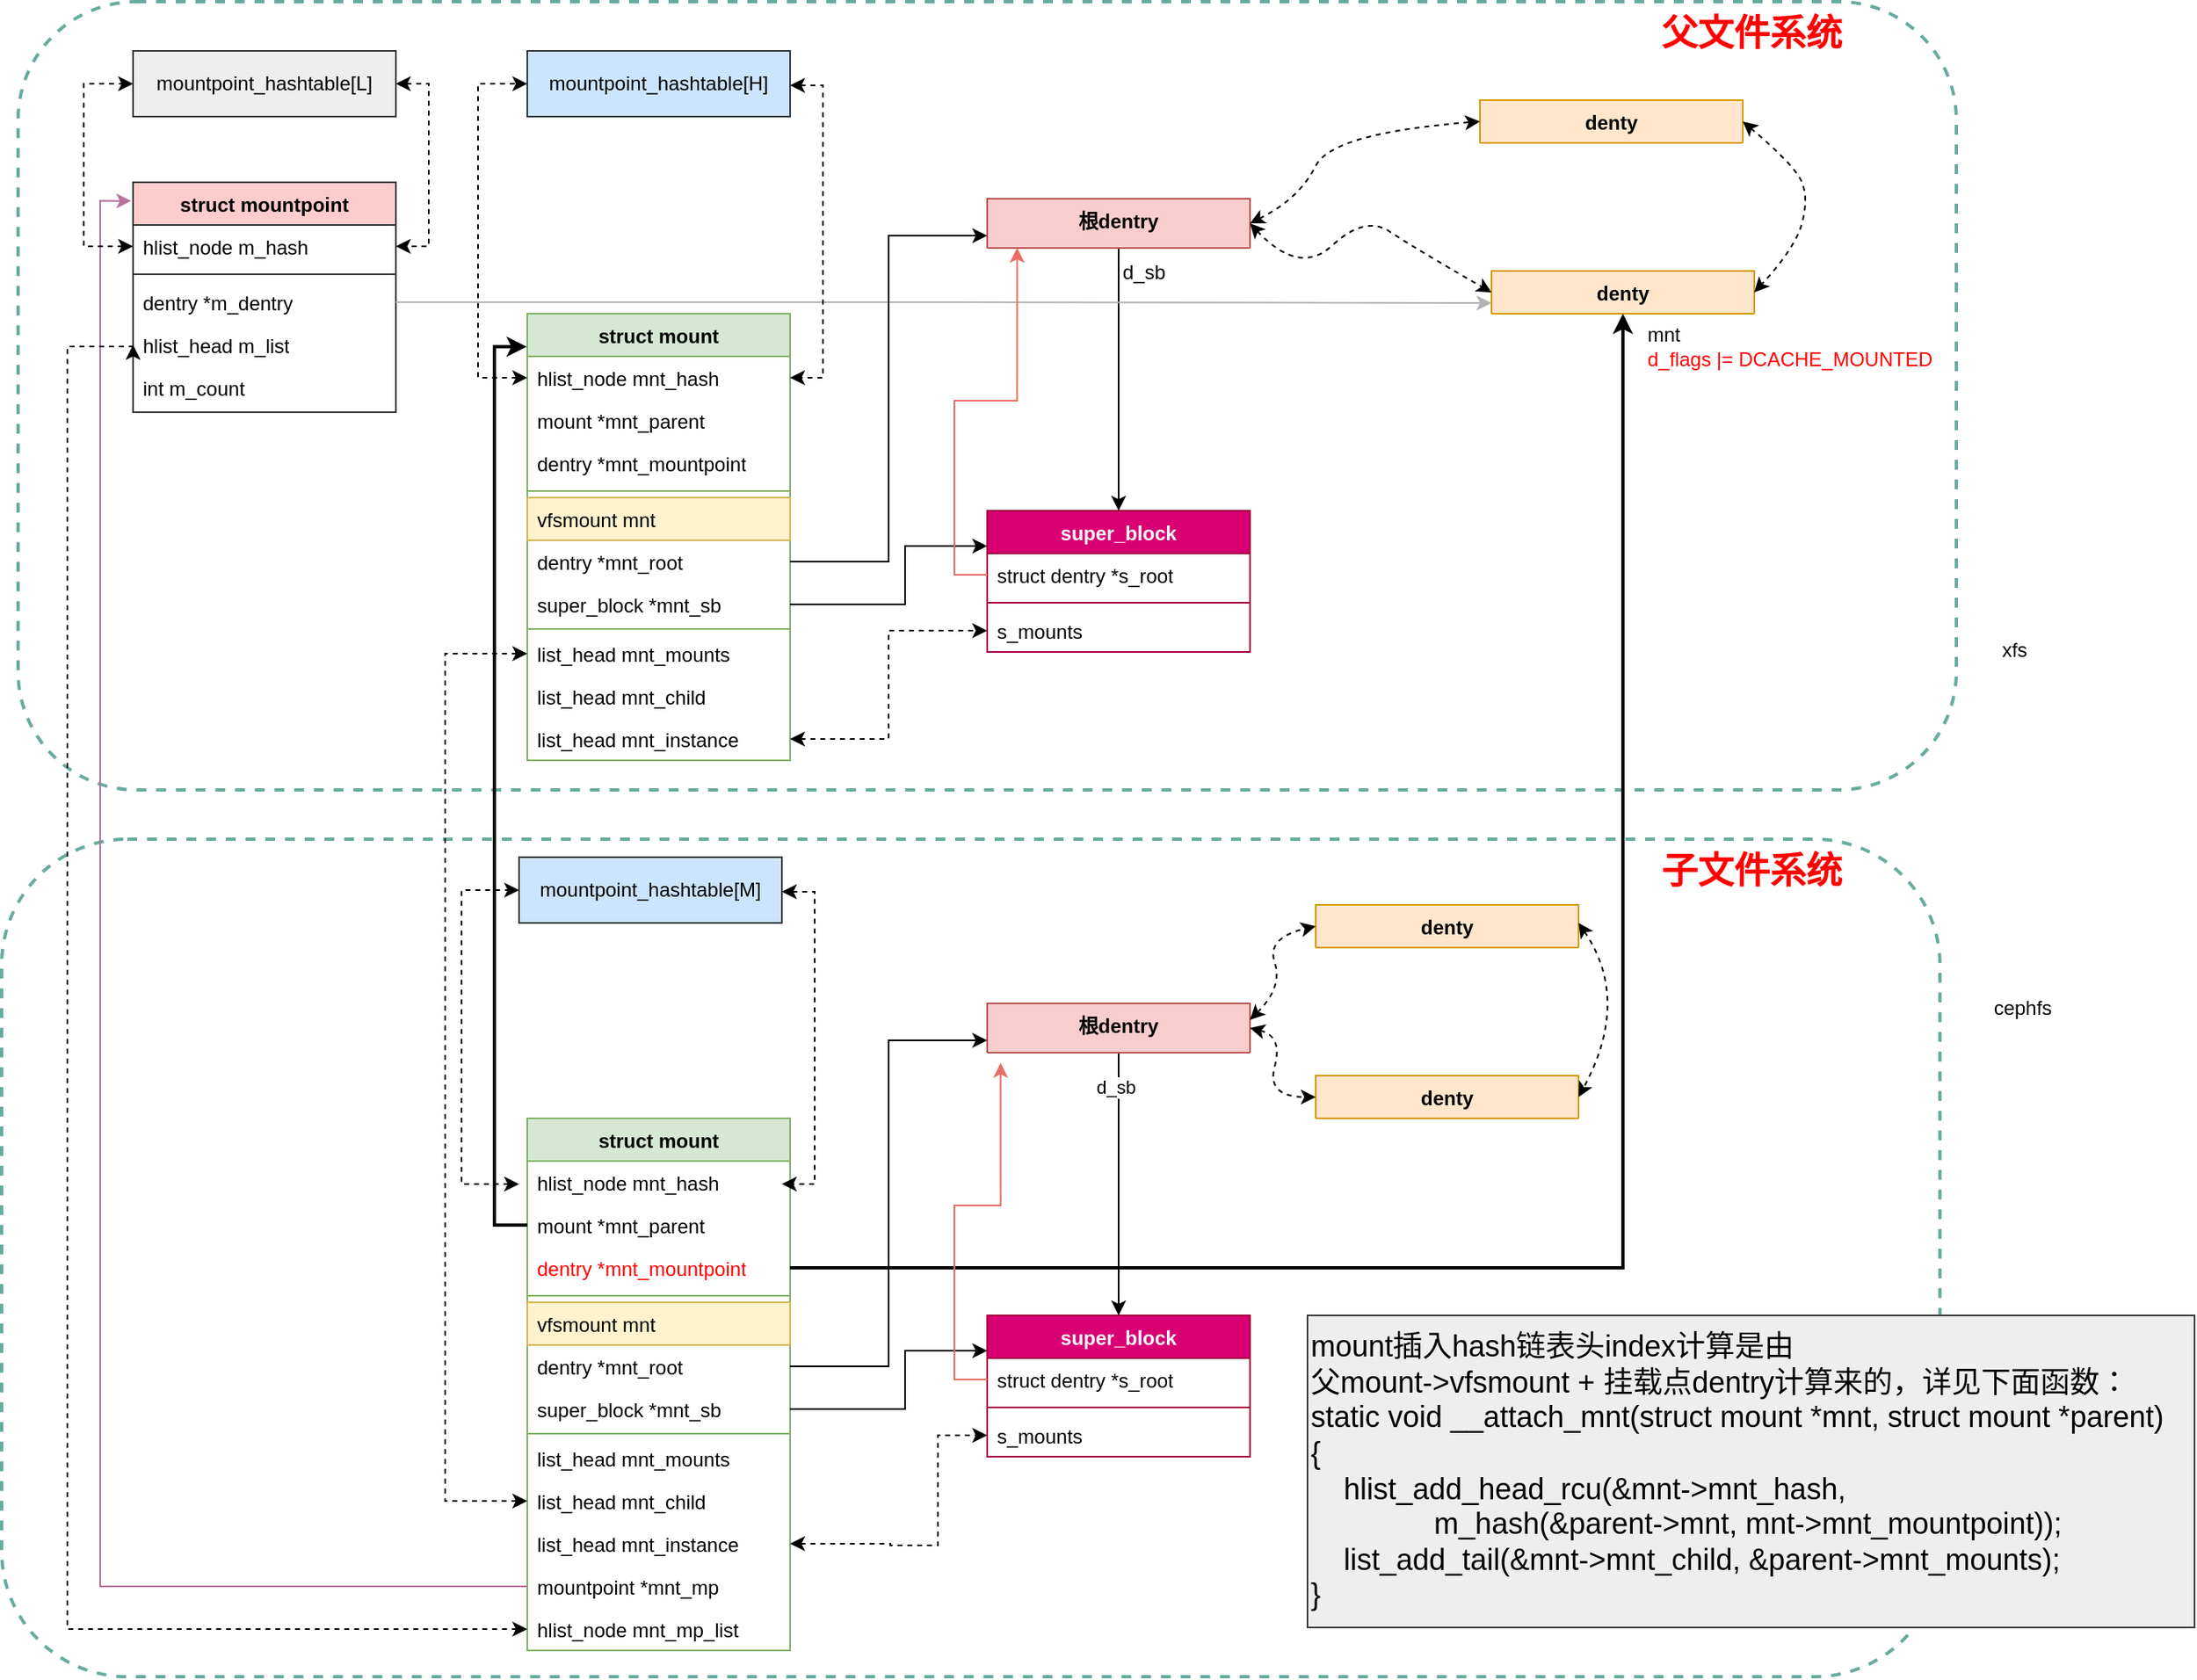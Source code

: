 <mxfile version="21.5.1" type="device" pages="2">
  <diagram id="C5RBs43oDa-KdzZeNtuy" name="mount">
    <mxGraphModel dx="2261" dy="844" grid="1" gridSize="10" guides="1" tooltips="1" connect="1" arrows="1" fold="1" page="1" pageScale="1" pageWidth="827" pageHeight="1169" math="0" shadow="0">
      <root>
        <mxCell id="WIyWlLk6GJQsqaUBKTNV-0" />
        <mxCell id="WIyWlLk6GJQsqaUBKTNV-1" parent="WIyWlLk6GJQsqaUBKTNV-0" />
        <mxCell id="wJlR1qviSUh35QLnTvjL-226" value="" style="rounded=1;whiteSpace=wrap;html=1;strokeColor=#67AB9F;fontFamily=Helvetica;fontSize=12;fontColor=default;fillColor=none;strokeWidth=2;dashed=1;" parent="WIyWlLk6GJQsqaUBKTNV-1" vertex="1">
          <mxGeometry x="-240" y="520" width="1180" height="510" as="geometry" />
        </mxCell>
        <mxCell id="wJlR1qviSUh35QLnTvjL-224" value="" style="rounded=1;whiteSpace=wrap;html=1;strokeColor=#67AB9F;fontFamily=Helvetica;fontSize=12;fontColor=default;fillColor=none;strokeWidth=2;dashed=1;" parent="WIyWlLk6GJQsqaUBKTNV-1" vertex="1">
          <mxGeometry x="-230" y="10" width="1180" height="480" as="geometry" />
        </mxCell>
        <mxCell id="wJlR1qviSUh35QLnTvjL-4" value="struct mount" style="swimlane;fontStyle=1;align=center;verticalAlign=top;childLayout=stackLayout;horizontal=1;startSize=26;horizontalStack=0;resizeParent=1;resizeParentMax=0;resizeLast=0;collapsible=1;marginBottom=0;whiteSpace=wrap;html=1;fillColor=#d5e8d4;strokeColor=#82b366;" parent="WIyWlLk6GJQsqaUBKTNV-1" vertex="1">
          <mxGeometry x="80" y="200" width="160" height="272" as="geometry" />
        </mxCell>
        <mxCell id="wJlR1qviSUh35QLnTvjL-5" value="hlist_node mnt_hash" style="text;strokeColor=none;fillColor=none;align=left;verticalAlign=top;spacingLeft=4;spacingRight=4;overflow=hidden;rotatable=0;points=[[0,0.5],[1,0.5]];portConstraint=eastwest;whiteSpace=wrap;html=1;" parent="wJlR1qviSUh35QLnTvjL-4" vertex="1">
          <mxGeometry y="26" width="160" height="26" as="geometry" />
        </mxCell>
        <mxCell id="wJlR1qviSUh35QLnTvjL-25" value="mount *mnt_parent" style="text;strokeColor=none;fillColor=none;align=left;verticalAlign=top;spacingLeft=4;spacingRight=4;overflow=hidden;rotatable=0;points=[[0,0.5],[1,0.5]];portConstraint=eastwest;whiteSpace=wrap;html=1;" parent="wJlR1qviSUh35QLnTvjL-4" vertex="1">
          <mxGeometry y="52" width="160" height="26" as="geometry" />
        </mxCell>
        <mxCell id="wJlR1qviSUh35QLnTvjL-28" value="dentry *mnt_mountpoint" style="text;strokeColor=none;fillColor=none;align=left;verticalAlign=top;spacingLeft=4;spacingRight=4;overflow=hidden;rotatable=0;points=[[0,0.5],[1,0.5]];portConstraint=eastwest;whiteSpace=wrap;html=1;" parent="wJlR1qviSUh35QLnTvjL-4" vertex="1">
          <mxGeometry y="78" width="160" height="26" as="geometry" />
        </mxCell>
        <mxCell id="wJlR1qviSUh35QLnTvjL-6" value="" style="line;strokeWidth=1;fillColor=none;align=left;verticalAlign=middle;spacingTop=-1;spacingLeft=3;spacingRight=3;rotatable=0;labelPosition=right;points=[];portConstraint=eastwest;strokeColor=inherit;" parent="wJlR1qviSUh35QLnTvjL-4" vertex="1">
          <mxGeometry y="104" width="160" height="8" as="geometry" />
        </mxCell>
        <mxCell id="wJlR1qviSUh35QLnTvjL-7" value="vfsmount mnt" style="text;strokeColor=#d6b656;fillColor=#fff2cc;align=left;verticalAlign=top;spacingLeft=4;spacingRight=4;overflow=hidden;rotatable=0;points=[[0,0.5],[1,0.5]];portConstraint=eastwest;whiteSpace=wrap;html=1;" parent="wJlR1qviSUh35QLnTvjL-4" vertex="1">
          <mxGeometry y="112" width="160" height="26" as="geometry" />
        </mxCell>
        <mxCell id="wJlR1qviSUh35QLnTvjL-26" value="dentry *mnt_root" style="text;strokeColor=none;fillColor=none;align=left;verticalAlign=top;spacingLeft=4;spacingRight=4;overflow=hidden;rotatable=0;points=[[0,0.5],[1,0.5]];portConstraint=eastwest;whiteSpace=wrap;html=1;" parent="wJlR1qviSUh35QLnTvjL-4" vertex="1">
          <mxGeometry y="138" width="160" height="26" as="geometry" />
        </mxCell>
        <mxCell id="wJlR1qviSUh35QLnTvjL-27" value="super_block *mnt_sb" style="text;strokeColor=none;fillColor=none;align=left;verticalAlign=top;spacingLeft=4;spacingRight=4;overflow=hidden;rotatable=0;points=[[0,0.5],[1,0.5]];portConstraint=eastwest;whiteSpace=wrap;html=1;" parent="wJlR1qviSUh35QLnTvjL-4" vertex="1">
          <mxGeometry y="164" width="160" height="26" as="geometry" />
        </mxCell>
        <mxCell id="wJlR1qviSUh35QLnTvjL-9" value="" style="line;strokeWidth=1;fillColor=none;align=left;verticalAlign=middle;spacingTop=-1;spacingLeft=3;spacingRight=3;rotatable=0;labelPosition=right;points=[];portConstraint=eastwest;strokeColor=inherit;" parent="wJlR1qviSUh35QLnTvjL-4" vertex="1">
          <mxGeometry y="190" width="160" height="4" as="geometry" />
        </mxCell>
        <mxCell id="wJlR1qviSUh35QLnTvjL-19" value="list_head mnt_mounts" style="text;strokeColor=none;fillColor=none;align=left;verticalAlign=top;spacingLeft=4;spacingRight=4;overflow=hidden;rotatable=0;points=[[0,0.5],[1,0.5]];portConstraint=eastwest;whiteSpace=wrap;html=1;" parent="wJlR1qviSUh35QLnTvjL-4" vertex="1">
          <mxGeometry y="194" width="160" height="26" as="geometry" />
        </mxCell>
        <mxCell id="wJlR1qviSUh35QLnTvjL-186" value="list_head mnt_child" style="text;strokeColor=none;fillColor=none;align=left;verticalAlign=top;spacingLeft=4;spacingRight=4;overflow=hidden;rotatable=0;points=[[0,0.5],[1,0.5]];portConstraint=eastwest;whiteSpace=wrap;html=1;" parent="wJlR1qviSUh35QLnTvjL-4" vertex="1">
          <mxGeometry y="220" width="160" height="26" as="geometry" />
        </mxCell>
        <mxCell id="wJlR1qviSUh35QLnTvjL-187" value="list_head mnt_instance" style="text;strokeColor=none;fillColor=none;align=left;verticalAlign=top;spacingLeft=4;spacingRight=4;overflow=hidden;rotatable=0;points=[[0,0.5],[1,0.5]];portConstraint=eastwest;whiteSpace=wrap;html=1;" parent="wJlR1qviSUh35QLnTvjL-4" vertex="1">
          <mxGeometry y="246" width="160" height="26" as="geometry" />
        </mxCell>
        <mxCell id="wJlR1qviSUh35QLnTvjL-29" value="super_block" style="swimlane;fontStyle=1;align=center;verticalAlign=top;childLayout=stackLayout;horizontal=1;startSize=26;horizontalStack=0;resizeParent=1;resizeParentMax=0;resizeLast=0;collapsible=1;marginBottom=0;whiteSpace=wrap;html=1;fillColor=#d80073;strokeColor=#A50040;fontColor=#ffffff;" parent="WIyWlLk6GJQsqaUBKTNV-1" vertex="1">
          <mxGeometry x="360" y="320" width="160" height="86" as="geometry" />
        </mxCell>
        <mxCell id="wJlR1qviSUh35QLnTvjL-30" value="struct dentry&#x9;&#x9;*s_root" style="text;strokeColor=none;fillColor=none;align=left;verticalAlign=top;spacingLeft=4;spacingRight=4;overflow=hidden;rotatable=0;points=[[0,0.5],[1,0.5]];portConstraint=eastwest;whiteSpace=wrap;html=1;" parent="wJlR1qviSUh35QLnTvjL-29" vertex="1">
          <mxGeometry y="26" width="160" height="26" as="geometry" />
        </mxCell>
        <mxCell id="wJlR1qviSUh35QLnTvjL-31" value="" style="line;strokeWidth=1;fillColor=none;align=left;verticalAlign=middle;spacingTop=-1;spacingLeft=3;spacingRight=3;rotatable=0;labelPosition=right;points=[];portConstraint=eastwest;strokeColor=inherit;" parent="wJlR1qviSUh35QLnTvjL-29" vertex="1">
          <mxGeometry y="52" width="160" height="8" as="geometry" />
        </mxCell>
        <mxCell id="kUFLpfmWcjsIF87fxjAD-0" value="s_mounts" style="text;strokeColor=none;fillColor=none;align=left;verticalAlign=top;spacingLeft=4;spacingRight=4;overflow=hidden;rotatable=0;points=[[0,0.5],[1,0.5]];portConstraint=eastwest;whiteSpace=wrap;html=1;fontSize=12;fontFamily=Helvetica;fontColor=default;" parent="wJlR1qviSUh35QLnTvjL-29" vertex="1">
          <mxGeometry y="60" width="160" height="26" as="geometry" />
        </mxCell>
        <mxCell id="wJlR1qviSUh35QLnTvjL-164" style="edgeStyle=orthogonalEdgeStyle;rounded=0;orthogonalLoop=1;jettySize=auto;html=1;entryX=0.5;entryY=0;entryDx=0;entryDy=0;" parent="WIyWlLk6GJQsqaUBKTNV-1" source="wJlR1qviSUh35QLnTvjL-33" target="wJlR1qviSUh35QLnTvjL-29" edge="1">
          <mxGeometry relative="1" as="geometry" />
        </mxCell>
        <mxCell id="wJlR1qviSUh35QLnTvjL-33" value="根dentry" style="swimlane;fontStyle=1;align=center;verticalAlign=top;childLayout=stackLayout;horizontal=1;startSize=140;horizontalStack=0;resizeParent=1;resizeParentMax=0;resizeLast=0;collapsible=1;marginBottom=0;whiteSpace=wrap;html=1;fillColor=#f8cecc;strokeColor=#b85450;" parent="WIyWlLk6GJQsqaUBKTNV-1" vertex="1">
          <mxGeometry x="360" y="130" width="160" height="30" as="geometry" />
        </mxCell>
        <mxCell id="wJlR1qviSUh35QLnTvjL-37" value="denty" style="swimlane;fontStyle=1;align=center;verticalAlign=top;childLayout=stackLayout;horizontal=1;startSize=26;horizontalStack=0;resizeParent=1;resizeParentMax=0;resizeLast=0;collapsible=1;marginBottom=0;whiteSpace=wrap;html=1;fillColor=#ffe6cc;strokeColor=#d79b00;" parent="WIyWlLk6GJQsqaUBKTNV-1" vertex="1">
          <mxGeometry x="660" y="70" width="160" height="26" as="geometry" />
        </mxCell>
        <mxCell id="wJlR1qviSUh35QLnTvjL-42" value="mountpoint_hashtable[H]" style="html=1;whiteSpace=wrap;fillColor=#cce5ff;strokeColor=#36393d;" parent="WIyWlLk6GJQsqaUBKTNV-1" vertex="1">
          <mxGeometry x="80" y="40" width="160" height="40" as="geometry" />
        </mxCell>
        <mxCell id="wJlR1qviSUh35QLnTvjL-148" style="edgeStyle=orthogonalEdgeStyle;rounded=0;orthogonalLoop=1;jettySize=auto;html=1;entryX=1;entryY=0.5;entryDx=0;entryDy=0;strokeColor=#000000;exitX=1;exitY=0.5;exitDx=0;exitDy=0;dashed=1;startArrow=classic;startFill=1;" parent="WIyWlLk6GJQsqaUBKTNV-1" source="wJlR1qviSUh35QLnTvjL-43" target="wJlR1qviSUh35QLnTvjL-45" edge="1">
          <mxGeometry relative="1" as="geometry">
            <mxPoint x="90" y="50" as="sourcePoint" />
            <Array as="points">
              <mxPoint x="20" y="60" />
              <mxPoint x="20" y="159" />
            </Array>
          </mxGeometry>
        </mxCell>
        <mxCell id="wJlR1qviSUh35QLnTvjL-43" value="mountpoint_hashtable[L]" style="html=1;whiteSpace=wrap;fillColor=#eeeeee;strokeColor=#36393d;" parent="WIyWlLk6GJQsqaUBKTNV-1" vertex="1">
          <mxGeometry x="-160" y="40" width="160" height="40" as="geometry" />
        </mxCell>
        <mxCell id="wJlR1qviSUh35QLnTvjL-44" value="struct mountpoint" style="swimlane;fontStyle=1;align=center;verticalAlign=top;childLayout=stackLayout;horizontal=1;startSize=26;horizontalStack=0;resizeParent=1;resizeParentMax=0;resizeLast=0;collapsible=1;marginBottom=0;whiteSpace=wrap;html=1;fillColor=#ffcccc;strokeColor=#36393d;" parent="WIyWlLk6GJQsqaUBKTNV-1" vertex="1">
          <mxGeometry x="-160" y="120" width="160" height="140" as="geometry" />
        </mxCell>
        <mxCell id="wJlR1qviSUh35QLnTvjL-45" value="hlist_node m_hash" style="text;strokeColor=none;fillColor=none;align=left;verticalAlign=top;spacingLeft=4;spacingRight=4;overflow=hidden;rotatable=0;points=[[0,0.5],[1,0.5]];portConstraint=eastwest;whiteSpace=wrap;html=1;" parent="wJlR1qviSUh35QLnTvjL-44" vertex="1">
          <mxGeometry y="26" width="160" height="26" as="geometry" />
        </mxCell>
        <mxCell id="wJlR1qviSUh35QLnTvjL-46" value="" style="line;strokeWidth=1;fillColor=none;align=left;verticalAlign=middle;spacingTop=-1;spacingLeft=3;spacingRight=3;rotatable=0;labelPosition=right;points=[];portConstraint=eastwest;strokeColor=inherit;" parent="wJlR1qviSUh35QLnTvjL-44" vertex="1">
          <mxGeometry y="52" width="160" height="8" as="geometry" />
        </mxCell>
        <mxCell id="wJlR1qviSUh35QLnTvjL-47" value="dentry *m_dentry" style="text;strokeColor=none;fillColor=none;align=left;verticalAlign=top;spacingLeft=4;spacingRight=4;overflow=hidden;rotatable=0;points=[[0,0.5],[1,0.5]];portConstraint=eastwest;whiteSpace=wrap;html=1;" parent="wJlR1qviSUh35QLnTvjL-44" vertex="1">
          <mxGeometry y="60" width="160" height="26" as="geometry" />
        </mxCell>
        <mxCell id="wJlR1qviSUh35QLnTvjL-52" value="hlist_head m_list" style="text;strokeColor=none;fillColor=none;align=left;verticalAlign=top;spacingLeft=4;spacingRight=4;overflow=hidden;rotatable=0;points=[[0,0.5],[1,0.5]];portConstraint=eastwest;whiteSpace=wrap;html=1;" parent="wJlR1qviSUh35QLnTvjL-44" vertex="1">
          <mxGeometry y="86" width="160" height="26" as="geometry" />
        </mxCell>
        <mxCell id="wJlR1qviSUh35QLnTvjL-53" value="int m_count" style="text;strokeColor=none;fillColor=none;align=left;verticalAlign=top;spacingLeft=4;spacingRight=4;overflow=hidden;rotatable=0;points=[[0,0.5],[1,0.5]];portConstraint=eastwest;whiteSpace=wrap;html=1;" parent="wJlR1qviSUh35QLnTvjL-44" vertex="1">
          <mxGeometry y="112" width="160" height="28" as="geometry" />
        </mxCell>
        <mxCell id="wJlR1qviSUh35QLnTvjL-58" style="edgeStyle=orthogonalEdgeStyle;rounded=0;orthogonalLoop=1;jettySize=auto;html=1;exitX=0.5;exitY=1;exitDx=0;exitDy=0;" parent="WIyWlLk6GJQsqaUBKTNV-1" source="wJlR1qviSUh35QLnTvjL-37" target="wJlR1qviSUh35QLnTvjL-37" edge="1">
          <mxGeometry relative="1" as="geometry" />
        </mxCell>
        <mxCell id="wJlR1qviSUh35QLnTvjL-59" value="denty" style="swimlane;fontStyle=1;align=center;verticalAlign=top;childLayout=stackLayout;horizontal=1;startSize=26;horizontalStack=0;resizeParent=1;resizeParentMax=0;resizeLast=0;collapsible=1;marginBottom=0;whiteSpace=wrap;html=1;fillColor=#ffe6cc;strokeColor=#d79b00;" parent="WIyWlLk6GJQsqaUBKTNV-1" vertex="1">
          <mxGeometry x="667" y="174" width="160" height="26" as="geometry" />
        </mxCell>
        <mxCell id="wJlR1qviSUh35QLnTvjL-76" style="edgeStyle=orthogonalEdgeStyle;rounded=0;orthogonalLoop=1;jettySize=auto;html=1;exitX=0.5;exitY=1;exitDx=0;exitDy=0;" parent="WIyWlLk6GJQsqaUBKTNV-1" edge="1">
          <mxGeometry relative="1" as="geometry">
            <mxPoint x="640" y="506" as="sourcePoint" />
            <mxPoint x="640" y="506" as="targetPoint" />
          </mxGeometry>
        </mxCell>
        <mxCell id="wJlR1qviSUh35QLnTvjL-85" value="mnt&lt;br&gt;&lt;font color=&quot;#ff0000&quot;&gt;d_flags |= DCACHE_MOUNTED&lt;/font&gt;" style="text;html=1;align=left;verticalAlign=middle;resizable=0;points=[];autosize=1;strokeColor=none;fillColor=none;" parent="WIyWlLk6GJQsqaUBKTNV-1" vertex="1">
          <mxGeometry x="760" y="200" width="200" height="40" as="geometry" />
        </mxCell>
        <mxCell id="wJlR1qviSUh35QLnTvjL-86" style="edgeStyle=orthogonalEdgeStyle;rounded=0;orthogonalLoop=1;jettySize=auto;html=1;entryX=0;entryY=0.75;entryDx=0;entryDy=0;strokeColor=#B3B3B3;" parent="WIyWlLk6GJQsqaUBKTNV-1" source="wJlR1qviSUh35QLnTvjL-47" target="wJlR1qviSUh35QLnTvjL-59" edge="1">
          <mxGeometry relative="1" as="geometry" />
        </mxCell>
        <mxCell id="wJlR1qviSUh35QLnTvjL-113" value="struct mount" style="swimlane;fontStyle=1;align=center;verticalAlign=top;childLayout=stackLayout;horizontal=1;startSize=26;horizontalStack=0;resizeParent=1;resizeParentMax=0;resizeLast=0;collapsible=1;marginBottom=0;whiteSpace=wrap;html=1;fillColor=#d5e8d4;strokeColor=#82b366;" parent="WIyWlLk6GJQsqaUBKTNV-1" vertex="1">
          <mxGeometry x="80" y="690" width="160" height="324" as="geometry" />
        </mxCell>
        <mxCell id="wJlR1qviSUh35QLnTvjL-114" value="hlist_node mnt_hash" style="text;strokeColor=none;fillColor=none;align=left;verticalAlign=top;spacingLeft=4;spacingRight=4;overflow=hidden;rotatable=0;points=[[0,0.5],[1,0.5]];portConstraint=eastwest;whiteSpace=wrap;html=1;" parent="wJlR1qviSUh35QLnTvjL-113" vertex="1">
          <mxGeometry y="26" width="160" height="26" as="geometry" />
        </mxCell>
        <mxCell id="wJlR1qviSUh35QLnTvjL-115" value="mount *mnt_parent" style="text;strokeColor=none;fillColor=none;align=left;verticalAlign=top;spacingLeft=4;spacingRight=4;overflow=hidden;rotatable=0;points=[[0,0.5],[1,0.5]];portConstraint=eastwest;whiteSpace=wrap;html=1;" parent="wJlR1qviSUh35QLnTvjL-113" vertex="1">
          <mxGeometry y="52" width="160" height="26" as="geometry" />
        </mxCell>
        <mxCell id="wJlR1qviSUh35QLnTvjL-116" value="&lt;font color=&quot;#ff0000&quot;&gt;dentry *mnt_mountpoint&lt;/font&gt;" style="text;strokeColor=none;fillColor=none;align=left;verticalAlign=top;spacingLeft=4;spacingRight=4;overflow=hidden;rotatable=0;points=[[0,0.5],[1,0.5]];portConstraint=eastwest;whiteSpace=wrap;html=1;" parent="wJlR1qviSUh35QLnTvjL-113" vertex="1">
          <mxGeometry y="78" width="160" height="26" as="geometry" />
        </mxCell>
        <mxCell id="wJlR1qviSUh35QLnTvjL-117" value="" style="line;strokeWidth=1;fillColor=none;align=left;verticalAlign=middle;spacingTop=-1;spacingLeft=3;spacingRight=3;rotatable=0;labelPosition=right;points=[];portConstraint=eastwest;strokeColor=inherit;" parent="wJlR1qviSUh35QLnTvjL-113" vertex="1">
          <mxGeometry y="104" width="160" height="8" as="geometry" />
        </mxCell>
        <mxCell id="wJlR1qviSUh35QLnTvjL-118" value="vfsmount mnt" style="text;strokeColor=#d6b656;fillColor=#fff2cc;align=left;verticalAlign=top;spacingLeft=4;spacingRight=4;overflow=hidden;rotatable=0;points=[[0,0.5],[1,0.5]];portConstraint=eastwest;whiteSpace=wrap;html=1;" parent="wJlR1qviSUh35QLnTvjL-113" vertex="1">
          <mxGeometry y="112" width="160" height="26" as="geometry" />
        </mxCell>
        <mxCell id="wJlR1qviSUh35QLnTvjL-119" value="dentry *mnt_root" style="text;strokeColor=none;fillColor=none;align=left;verticalAlign=top;spacingLeft=4;spacingRight=4;overflow=hidden;rotatable=0;points=[[0,0.5],[1,0.5]];portConstraint=eastwest;whiteSpace=wrap;html=1;" parent="wJlR1qviSUh35QLnTvjL-113" vertex="1">
          <mxGeometry y="138" width="160" height="26" as="geometry" />
        </mxCell>
        <mxCell id="wJlR1qviSUh35QLnTvjL-120" value="super_block *mnt_sb" style="text;strokeColor=none;fillColor=none;align=left;verticalAlign=top;spacingLeft=4;spacingRight=4;overflow=hidden;rotatable=0;points=[[0,0.5],[1,0.5]];portConstraint=eastwest;whiteSpace=wrap;html=1;" parent="wJlR1qviSUh35QLnTvjL-113" vertex="1">
          <mxGeometry y="164" width="160" height="26" as="geometry" />
        </mxCell>
        <mxCell id="wJlR1qviSUh35QLnTvjL-121" value="" style="line;strokeWidth=1;fillColor=none;align=left;verticalAlign=middle;spacingTop=-1;spacingLeft=3;spacingRight=3;rotatable=0;labelPosition=right;points=[];portConstraint=eastwest;strokeColor=inherit;" parent="wJlR1qviSUh35QLnTvjL-113" vertex="1">
          <mxGeometry y="190" width="160" height="4" as="geometry" />
        </mxCell>
        <mxCell id="wJlR1qviSUh35QLnTvjL-122" value="list_head mnt_mounts" style="text;strokeColor=none;fillColor=none;align=left;verticalAlign=top;spacingLeft=4;spacingRight=4;overflow=hidden;rotatable=0;points=[[0,0.5],[1,0.5]];portConstraint=eastwest;whiteSpace=wrap;html=1;" parent="wJlR1qviSUh35QLnTvjL-113" vertex="1">
          <mxGeometry y="194" width="160" height="26" as="geometry" />
        </mxCell>
        <mxCell id="wJlR1qviSUh35QLnTvjL-190" value="list_head mnt_child" style="text;strokeColor=none;fillColor=none;align=left;verticalAlign=top;spacingLeft=4;spacingRight=4;overflow=hidden;rotatable=0;points=[[0,0.5],[1,0.5]];portConstraint=eastwest;whiteSpace=wrap;html=1;" parent="wJlR1qviSUh35QLnTvjL-113" vertex="1">
          <mxGeometry y="220" width="160" height="26" as="geometry" />
        </mxCell>
        <mxCell id="wJlR1qviSUh35QLnTvjL-191" value="list_head mnt_instance" style="text;strokeColor=none;fillColor=none;align=left;verticalAlign=top;spacingLeft=4;spacingRight=4;overflow=hidden;rotatable=0;points=[[0,0.5],[1,0.5]];portConstraint=eastwest;whiteSpace=wrap;html=1;" parent="wJlR1qviSUh35QLnTvjL-113" vertex="1">
          <mxGeometry y="246" width="160" height="26" as="geometry" />
        </mxCell>
        <mxCell id="wJlR1qviSUh35QLnTvjL-142" value="mountpoint *mnt_mp" style="text;strokeColor=none;fillColor=none;align=left;verticalAlign=top;spacingLeft=4;spacingRight=4;overflow=hidden;rotatable=0;points=[[0,0.5],[1,0.5]];portConstraint=eastwest;whiteSpace=wrap;html=1;" parent="wJlR1qviSUh35QLnTvjL-113" vertex="1">
          <mxGeometry y="272" width="160" height="26" as="geometry" />
        </mxCell>
        <mxCell id="wJlR1qviSUh35QLnTvjL-145" value="hlist_node mnt_mp_list" style="text;strokeColor=none;fillColor=none;align=left;verticalAlign=top;spacingLeft=4;spacingRight=4;overflow=hidden;rotatable=0;points=[[0,0.5],[1,0.5]];portConstraint=eastwest;whiteSpace=wrap;html=1;" parent="wJlR1qviSUh35QLnTvjL-113" vertex="1">
          <mxGeometry y="298" width="160" height="26" as="geometry" />
        </mxCell>
        <mxCell id="wJlR1qviSUh35QLnTvjL-123" value="super_block" style="swimlane;fontStyle=1;align=center;verticalAlign=top;childLayout=stackLayout;horizontal=1;startSize=26;horizontalStack=0;resizeParent=1;resizeParentMax=0;resizeLast=0;collapsible=1;marginBottom=0;whiteSpace=wrap;html=1;fillColor=#d80073;strokeColor=#A50040;fontColor=#ffffff;" parent="WIyWlLk6GJQsqaUBKTNV-1" vertex="1">
          <mxGeometry x="360" y="810" width="160" height="86" as="geometry" />
        </mxCell>
        <mxCell id="wJlR1qviSUh35QLnTvjL-124" value="struct dentry *s_root" style="text;strokeColor=none;fillColor=none;align=left;verticalAlign=top;spacingLeft=4;spacingRight=4;overflow=hidden;rotatable=0;points=[[0,0.5],[1,0.5]];portConstraint=eastwest;whiteSpace=wrap;html=1;" parent="wJlR1qviSUh35QLnTvjL-123" vertex="1">
          <mxGeometry y="26" width="160" height="26" as="geometry" />
        </mxCell>
        <mxCell id="wJlR1qviSUh35QLnTvjL-125" value="" style="line;strokeWidth=1;fillColor=none;align=left;verticalAlign=middle;spacingTop=-1;spacingLeft=3;spacingRight=3;rotatable=0;labelPosition=right;points=[];portConstraint=eastwest;strokeColor=inherit;" parent="wJlR1qviSUh35QLnTvjL-123" vertex="1">
          <mxGeometry y="52" width="160" height="8" as="geometry" />
        </mxCell>
        <mxCell id="kUFLpfmWcjsIF87fxjAD-2" value="s_mounts" style="text;strokeColor=none;fillColor=none;align=left;verticalAlign=top;spacingLeft=4;spacingRight=4;overflow=hidden;rotatable=0;points=[[0,0.5],[1,0.5]];portConstraint=eastwest;whiteSpace=wrap;html=1;fontSize=12;fontFamily=Helvetica;fontColor=default;" parent="wJlR1qviSUh35QLnTvjL-123" vertex="1">
          <mxGeometry y="60" width="160" height="26" as="geometry" />
        </mxCell>
        <mxCell id="Vl4s1iy8BvapvnwAddML-2" style="edgeStyle=orthogonalEdgeStyle;rounded=0;orthogonalLoop=1;jettySize=auto;html=1;entryX=0.5;entryY=0;entryDx=0;entryDy=0;" parent="WIyWlLk6GJQsqaUBKTNV-1" source="wJlR1qviSUh35QLnTvjL-127" target="wJlR1qviSUh35QLnTvjL-123" edge="1">
          <mxGeometry relative="1" as="geometry" />
        </mxCell>
        <mxCell id="Vl4s1iy8BvapvnwAddML-3" value="d_sb" style="edgeLabel;html=1;align=center;verticalAlign=middle;resizable=0;points=[];" parent="Vl4s1iy8BvapvnwAddML-2" vertex="1" connectable="0">
          <mxGeometry x="-0.738" y="-2" relative="1" as="geometry">
            <mxPoint as="offset" />
          </mxGeometry>
        </mxCell>
        <mxCell id="wJlR1qviSUh35QLnTvjL-127" value="根dentry" style="swimlane;fontStyle=1;align=center;verticalAlign=top;childLayout=stackLayout;horizontal=1;startSize=140;horizontalStack=0;resizeParent=1;resizeParentMax=0;resizeLast=0;collapsible=1;marginBottom=0;whiteSpace=wrap;html=1;fillColor=#f8cecc;strokeColor=#b85450;" parent="WIyWlLk6GJQsqaUBKTNV-1" vertex="1">
          <mxGeometry x="360" y="620" width="160" height="30" as="geometry" />
        </mxCell>
        <mxCell id="wJlR1qviSUh35QLnTvjL-128" value="denty" style="swimlane;fontStyle=1;align=center;verticalAlign=top;childLayout=stackLayout;horizontal=1;startSize=26;horizontalStack=0;resizeParent=1;resizeParentMax=0;resizeLast=0;collapsible=1;marginBottom=0;whiteSpace=wrap;html=1;fillColor=#ffe6cc;strokeColor=#d79b00;" parent="WIyWlLk6GJQsqaUBKTNV-1" vertex="1">
          <mxGeometry x="560" y="560" width="160" height="26" as="geometry" />
        </mxCell>
        <mxCell id="wJlR1qviSUh35QLnTvjL-135" style="edgeStyle=orthogonalEdgeStyle;rounded=0;orthogonalLoop=1;jettySize=auto;html=1;exitX=0.5;exitY=1;exitDx=0;exitDy=0;" parent="WIyWlLk6GJQsqaUBKTNV-1" source="wJlR1qviSUh35QLnTvjL-128" target="wJlR1qviSUh35QLnTvjL-128" edge="1">
          <mxGeometry relative="1" as="geometry" />
        </mxCell>
        <mxCell id="wJlR1qviSUh35QLnTvjL-136" value="denty" style="swimlane;fontStyle=1;align=center;verticalAlign=top;childLayout=stackLayout;horizontal=1;startSize=26;horizontalStack=0;resizeParent=1;resizeParentMax=0;resizeLast=0;collapsible=1;marginBottom=0;whiteSpace=wrap;html=1;fillColor=#ffe6cc;strokeColor=#d79b00;" parent="WIyWlLk6GJQsqaUBKTNV-1" vertex="1">
          <mxGeometry x="560" y="664" width="160" height="26" as="geometry" />
        </mxCell>
        <mxCell id="wJlR1qviSUh35QLnTvjL-140" style="edgeStyle=orthogonalEdgeStyle;rounded=0;orthogonalLoop=1;jettySize=auto;html=1;entryX=0.5;entryY=1;entryDx=0;entryDy=0;strokeColor=#000000;strokeWidth=2;" parent="WIyWlLk6GJQsqaUBKTNV-1" source="wJlR1qviSUh35QLnTvjL-116" target="wJlR1qviSUh35QLnTvjL-59" edge="1">
          <mxGeometry relative="1" as="geometry" />
        </mxCell>
        <mxCell id="wJlR1qviSUh35QLnTvjL-141" style="edgeStyle=orthogonalEdgeStyle;rounded=0;orthogonalLoop=1;jettySize=auto;html=1;entryX=-0.002;entryY=0.074;entryDx=0;entryDy=0;entryPerimeter=0;strokeWidth=2;" parent="WIyWlLk6GJQsqaUBKTNV-1" source="wJlR1qviSUh35QLnTvjL-115" target="wJlR1qviSUh35QLnTvjL-4" edge="1">
          <mxGeometry relative="1" as="geometry" />
        </mxCell>
        <mxCell id="wJlR1qviSUh35QLnTvjL-144" style="edgeStyle=orthogonalEdgeStyle;rounded=0;orthogonalLoop=1;jettySize=auto;html=1;entryX=-0.007;entryY=0.081;entryDx=0;entryDy=0;entryPerimeter=0;strokeColor=#B5739D;exitX=0;exitY=0.5;exitDx=0;exitDy=0;" parent="WIyWlLk6GJQsqaUBKTNV-1" source="wJlR1qviSUh35QLnTvjL-142" target="wJlR1qviSUh35QLnTvjL-44" edge="1">
          <mxGeometry relative="1" as="geometry">
            <mxPoint x="40" y="923" as="sourcePoint" />
            <Array as="points">
              <mxPoint x="-180" y="975" />
              <mxPoint x="-180" y="131" />
            </Array>
          </mxGeometry>
        </mxCell>
        <mxCell id="wJlR1qviSUh35QLnTvjL-146" style="edgeStyle=orthogonalEdgeStyle;rounded=0;orthogonalLoop=1;jettySize=auto;html=1;dashed=1;startArrow=classic;startFill=1;exitX=0;exitY=0.5;exitDx=0;exitDy=0;entryX=0;entryY=0.5;entryDx=0;entryDy=0;" parent="WIyWlLk6GJQsqaUBKTNV-1" source="wJlR1qviSUh35QLnTvjL-145" target="wJlR1qviSUh35QLnTvjL-52" edge="1">
          <mxGeometry relative="1" as="geometry">
            <mxPoint x="40" y="949" as="sourcePoint" />
            <mxPoint x="-240" y="220" as="targetPoint" />
            <Array as="points">
              <mxPoint x="-200" y="1001" />
              <mxPoint x="-200" y="220" />
              <mxPoint x="-160" y="220" />
            </Array>
          </mxGeometry>
        </mxCell>
        <mxCell id="wJlR1qviSUh35QLnTvjL-150" style="edgeStyle=orthogonalEdgeStyle;rounded=0;orthogonalLoop=1;jettySize=auto;html=1;entryX=0;entryY=0.5;entryDx=0;entryDy=0;strokeColor=#000000;dashed=1;startArrow=classic;startFill=1;" parent="WIyWlLk6GJQsqaUBKTNV-1" source="wJlR1qviSUh35QLnTvjL-45" target="wJlR1qviSUh35QLnTvjL-43" edge="1">
          <mxGeometry relative="1" as="geometry">
            <Array as="points">
              <mxPoint x="-190" y="159" />
              <mxPoint x="-190" y="60" />
            </Array>
          </mxGeometry>
        </mxCell>
        <mxCell id="wJlR1qviSUh35QLnTvjL-151" value="" style="curved=1;endArrow=classic;html=1;rounded=0;exitX=1;exitY=0.5;exitDx=0;exitDy=0;entryX=0;entryY=0.5;entryDx=0;entryDy=0;dashed=1;startArrow=classic;startFill=1;" parent="WIyWlLk6GJQsqaUBKTNV-1" source="wJlR1qviSUh35QLnTvjL-33" target="wJlR1qviSUh35QLnTvjL-37" edge="1">
          <mxGeometry width="50" height="50" relative="1" as="geometry">
            <mxPoint x="530" y="150" as="sourcePoint" />
            <mxPoint x="580" y="100" as="targetPoint" />
            <Array as="points">
              <mxPoint x="550" y="130" />
              <mxPoint x="570" y="90" />
            </Array>
          </mxGeometry>
        </mxCell>
        <mxCell id="wJlR1qviSUh35QLnTvjL-152" value="" style="curved=1;endArrow=classic;html=1;rounded=0;exitX=1;exitY=0.5;exitDx=0;exitDy=0;entryX=0;entryY=0.5;entryDx=0;entryDy=0;dashed=1;startArrow=classic;startFill=1;" parent="WIyWlLk6GJQsqaUBKTNV-1" source="wJlR1qviSUh35QLnTvjL-33" target="wJlR1qviSUh35QLnTvjL-59" edge="1">
          <mxGeometry width="50" height="50" relative="1" as="geometry">
            <mxPoint x="520" y="192" as="sourcePoint" />
            <mxPoint x="660" y="130" as="targetPoint" />
            <Array as="points">
              <mxPoint x="550" y="177" />
              <mxPoint x="590" y="140" />
              <mxPoint x="620" y="160" />
            </Array>
          </mxGeometry>
        </mxCell>
        <mxCell id="wJlR1qviSUh35QLnTvjL-154" style="edgeStyle=orthogonalEdgeStyle;rounded=0;orthogonalLoop=1;jettySize=auto;html=1;entryX=0;entryY=0.75;entryDx=0;entryDy=0;" parent="WIyWlLk6GJQsqaUBKTNV-1" source="wJlR1qviSUh35QLnTvjL-26" target="wJlR1qviSUh35QLnTvjL-33" edge="1">
          <mxGeometry relative="1" as="geometry" />
        </mxCell>
        <mxCell id="wJlR1qviSUh35QLnTvjL-155" style="edgeStyle=orthogonalEdgeStyle;rounded=0;orthogonalLoop=1;jettySize=auto;html=1;entryX=0;entryY=0.25;entryDx=0;entryDy=0;" parent="WIyWlLk6GJQsqaUBKTNV-1" source="wJlR1qviSUh35QLnTvjL-27" target="wJlR1qviSUh35QLnTvjL-29" edge="1">
          <mxGeometry relative="1" as="geometry">
            <Array as="points">
              <mxPoint x="310" y="377" />
              <mxPoint x="310" y="341" />
            </Array>
          </mxGeometry>
        </mxCell>
        <mxCell id="wJlR1qviSUh35QLnTvjL-156" value="d_sb" style="text;html=1;align=center;verticalAlign=middle;resizable=0;points=[];autosize=1;strokeColor=none;fillColor=none;" parent="WIyWlLk6GJQsqaUBKTNV-1" vertex="1">
          <mxGeometry x="430" y="160" width="50" height="30" as="geometry" />
        </mxCell>
        <mxCell id="wJlR1qviSUh35QLnTvjL-158" style="edgeStyle=orthogonalEdgeStyle;rounded=0;orthogonalLoop=1;jettySize=auto;html=1;entryX=0;entryY=0.75;entryDx=0;entryDy=0;" parent="WIyWlLk6GJQsqaUBKTNV-1" source="wJlR1qviSUh35QLnTvjL-119" target="wJlR1qviSUh35QLnTvjL-127" edge="1">
          <mxGeometry relative="1" as="geometry">
            <mxPoint x="350" y="650" as="targetPoint" />
          </mxGeometry>
        </mxCell>
        <mxCell id="wJlR1qviSUh35QLnTvjL-159" style="edgeStyle=orthogonalEdgeStyle;rounded=0;orthogonalLoop=1;jettySize=auto;html=1;entryX=0;entryY=0.25;entryDx=0;entryDy=0;" parent="WIyWlLk6GJQsqaUBKTNV-1" source="wJlR1qviSUh35QLnTvjL-120" target="wJlR1qviSUh35QLnTvjL-123" edge="1">
          <mxGeometry relative="1" as="geometry">
            <Array as="points">
              <mxPoint x="310" y="867" />
              <mxPoint x="310" y="831" />
            </Array>
          </mxGeometry>
        </mxCell>
        <mxCell id="wJlR1qviSUh35QLnTvjL-165" style="edgeStyle=orthogonalEdgeStyle;rounded=0;orthogonalLoop=1;jettySize=auto;html=1;entryX=0.114;entryY=0.997;entryDx=0;entryDy=0;entryPerimeter=0;strokeColor=#EA6B66;" parent="WIyWlLk6GJQsqaUBKTNV-1" source="wJlR1qviSUh35QLnTvjL-30" target="wJlR1qviSUh35QLnTvjL-33" edge="1">
          <mxGeometry relative="1" as="geometry" />
        </mxCell>
        <mxCell id="wJlR1qviSUh35QLnTvjL-166" style="edgeStyle=orthogonalEdgeStyle;rounded=0;orthogonalLoop=1;jettySize=auto;html=1;entryX=0;entryY=0.5;entryDx=0;entryDy=0;strokeColor=#000000;dashed=1;startArrow=classic;startFill=1;exitX=0;exitY=0.5;exitDx=0;exitDy=0;" parent="WIyWlLk6GJQsqaUBKTNV-1" source="wJlR1qviSUh35QLnTvjL-5" target="wJlR1qviSUh35QLnTvjL-42" edge="1">
          <mxGeometry relative="1" as="geometry">
            <mxPoint x="50" y="179" as="sourcePoint" />
            <mxPoint x="50" y="80" as="targetPoint" />
            <Array as="points">
              <mxPoint x="50" y="239" />
              <mxPoint x="50" y="60" />
            </Array>
          </mxGeometry>
        </mxCell>
        <mxCell id="wJlR1qviSUh35QLnTvjL-167" style="edgeStyle=orthogonalEdgeStyle;rounded=0;orthogonalLoop=1;jettySize=auto;html=1;entryX=1;entryY=0.5;entryDx=0;entryDy=0;strokeColor=#000000;exitX=1;exitY=0.5;exitDx=0;exitDy=0;dashed=1;startArrow=classic;startFill=1;" parent="WIyWlLk6GJQsqaUBKTNV-1" target="wJlR1qviSUh35QLnTvjL-5" edge="1">
          <mxGeometry relative="1" as="geometry">
            <mxPoint x="240" y="61" as="sourcePoint" />
            <mxPoint x="240" y="160" as="targetPoint" />
            <Array as="points">
              <mxPoint x="260" y="61" />
              <mxPoint x="260" y="239" />
            </Array>
          </mxGeometry>
        </mxCell>
        <mxCell id="wJlR1qviSUh35QLnTvjL-168" value="" style="curved=1;endArrow=classic;html=1;rounded=0;entryX=0;entryY=0.5;entryDx=0;entryDy=0;dashed=1;startArrow=classic;startFill=1;" parent="WIyWlLk6GJQsqaUBKTNV-1" target="wJlR1qviSUh35QLnTvjL-128" edge="1">
          <mxGeometry width="50" height="50" relative="1" as="geometry">
            <mxPoint x="520" y="630" as="sourcePoint" />
            <mxPoint x="570" y="580" as="targetPoint" />
            <Array as="points">
              <mxPoint x="540" y="610" />
              <mxPoint x="530" y="580" />
            </Array>
          </mxGeometry>
        </mxCell>
        <mxCell id="wJlR1qviSUh35QLnTvjL-170" value="" style="curved=1;endArrow=classic;html=1;rounded=0;exitX=1;exitY=0.5;exitDx=0;exitDy=0;entryX=0;entryY=0.5;entryDx=0;entryDy=0;dashed=1;startArrow=classic;startFill=1;" parent="WIyWlLk6GJQsqaUBKTNV-1" source="wJlR1qviSUh35QLnTvjL-127" target="wJlR1qviSUh35QLnTvjL-136" edge="1">
          <mxGeometry width="50" height="50" relative="1" as="geometry">
            <mxPoint x="570" y="660" as="sourcePoint" />
            <mxPoint x="620" y="610" as="targetPoint" />
            <Array as="points">
              <mxPoint x="540" y="640" />
              <mxPoint x="530" y="677" />
            </Array>
          </mxGeometry>
        </mxCell>
        <mxCell id="wJlR1qviSUh35QLnTvjL-181" value="mountpoint_hashtable[M]" style="html=1;whiteSpace=wrap;fillColor=#cce5ff;strokeColor=#36393d;" parent="WIyWlLk6GJQsqaUBKTNV-1" vertex="1">
          <mxGeometry x="75" y="531" width="160" height="40" as="geometry" />
        </mxCell>
        <mxCell id="wJlR1qviSUh35QLnTvjL-182" style="edgeStyle=orthogonalEdgeStyle;rounded=0;orthogonalLoop=1;jettySize=auto;html=1;entryX=0;entryY=0.5;entryDx=0;entryDy=0;strokeColor=#000000;dashed=1;startArrow=classic;startFill=1;" parent="WIyWlLk6GJQsqaUBKTNV-1" target="wJlR1qviSUh35QLnTvjL-181" edge="1">
          <mxGeometry relative="1" as="geometry">
            <mxPoint x="75" y="730" as="sourcePoint" />
            <mxPoint x="45" y="571" as="targetPoint" />
            <Array as="points">
              <mxPoint x="40" y="730" />
              <mxPoint x="40" y="551" />
            </Array>
          </mxGeometry>
        </mxCell>
        <mxCell id="wJlR1qviSUh35QLnTvjL-183" style="edgeStyle=orthogonalEdgeStyle;rounded=0;orthogonalLoop=1;jettySize=auto;html=1;entryX=1;entryY=0.5;entryDx=0;entryDy=0;strokeColor=#000000;exitX=1;exitY=0.5;exitDx=0;exitDy=0;dashed=1;startArrow=classic;startFill=1;" parent="WIyWlLk6GJQsqaUBKTNV-1" edge="1">
          <mxGeometry relative="1" as="geometry">
            <mxPoint x="235" y="552" as="sourcePoint" />
            <mxPoint x="235" y="730" as="targetPoint" />
            <Array as="points">
              <mxPoint x="255" y="552" />
              <mxPoint x="255" y="730" />
            </Array>
          </mxGeometry>
        </mxCell>
        <mxCell id="wJlR1qviSUh35QLnTvjL-192" style="edgeStyle=orthogonalEdgeStyle;rounded=0;orthogonalLoop=1;jettySize=auto;html=1;entryX=0;entryY=0.5;entryDx=0;entryDy=0;fontFamily=Helvetica;fontSize=12;fontColor=default;dashed=1;startArrow=classic;startFill=1;" parent="WIyWlLk6GJQsqaUBKTNV-1" source="wJlR1qviSUh35QLnTvjL-19" target="wJlR1qviSUh35QLnTvjL-190" edge="1">
          <mxGeometry relative="1" as="geometry">
            <Array as="points">
              <mxPoint x="30" y="407" />
              <mxPoint x="30" y="923" />
            </Array>
          </mxGeometry>
        </mxCell>
        <mxCell id="wJlR1qviSUh35QLnTvjL-207" style="edgeStyle=orthogonalEdgeStyle;rounded=0;orthogonalLoop=1;jettySize=auto;html=1;entryX=0.051;entryY=1.207;entryDx=0;entryDy=0;entryPerimeter=0;strokeColor=#EA6B66;exitX=0;exitY=0.5;exitDx=0;exitDy=0;" parent="WIyWlLk6GJQsqaUBKTNV-1" source="wJlR1qviSUh35QLnTvjL-124" target="wJlR1qviSUh35QLnTvjL-127" edge="1">
          <mxGeometry relative="1" as="geometry">
            <mxPoint x="330" y="849.09" as="sourcePoint" />
            <mxPoint x="348" y="650.09" as="targetPoint" />
          </mxGeometry>
        </mxCell>
        <mxCell id="wJlR1qviSUh35QLnTvjL-227" value="&lt;font size=&quot;1&quot; color=&quot;#ff0000&quot; style=&quot;&quot;&gt;&lt;b style=&quot;font-size: 22px;&quot;&gt;父文件系统&lt;/b&gt;&lt;/font&gt;" style="text;html=1;align=center;verticalAlign=middle;resizable=0;points=[];autosize=1;strokeColor=none;fillColor=none;fontSize=12;fontFamily=Helvetica;fontColor=default;" parent="WIyWlLk6GJQsqaUBKTNV-1" vertex="1">
          <mxGeometry x="760" y="10" width="130" height="40" as="geometry" />
        </mxCell>
        <mxCell id="wJlR1qviSUh35QLnTvjL-228" value="&lt;font size=&quot;1&quot; color=&quot;#ff0000&quot; style=&quot;&quot;&gt;&lt;b style=&quot;font-size: 22px;&quot;&gt;子文件系统&lt;/b&gt;&lt;/font&gt;" style="text;html=1;align=center;verticalAlign=middle;resizable=0;points=[];autosize=1;strokeColor=none;fillColor=none;fontSize=12;fontFamily=Helvetica;fontColor=default;" parent="WIyWlLk6GJQsqaUBKTNV-1" vertex="1">
          <mxGeometry x="760" y="520" width="130" height="40" as="geometry" />
        </mxCell>
        <mxCell id="wJlR1qviSUh35QLnTvjL-229" value="&lt;font style=&quot;&quot;&gt;&lt;font style=&quot;font-size: 18px;&quot;&gt;mount插入hash链表头index计算是由&lt;/font&gt;&lt;br&gt;&lt;span style=&quot;font-size: 18px;&quot;&gt;父mount-&amp;gt;vfsmount + 挂载点dentry计算来的，详见下面函数：&lt;/span&gt;&lt;br&gt;&lt;div style=&quot;&quot;&gt;&lt;span style=&quot;font-size: 18px;&quot;&gt;static void __attach_mnt(struct mount *mnt, struct mount *parent)&lt;/span&gt;&lt;/div&gt;&lt;div style=&quot;&quot;&gt;&lt;span style=&quot;font-size: 18px;&quot;&gt;{&lt;/span&gt;&lt;/div&gt;&lt;div style=&quot;&quot;&gt;&lt;span style=&quot;font-size: 18px;&quot;&gt;&lt;span style=&quot;&quot;&gt;&lt;span style=&quot;white-space: pre;&quot;&gt;&amp;nbsp;&amp;nbsp;&amp;nbsp;&amp;nbsp;&lt;/span&gt;&lt;/span&gt;hlist_add_head_rcu(&amp;amp;mnt-&amp;gt;mnt_hash,&lt;/span&gt;&lt;/div&gt;&lt;div style=&quot;&quot;&gt;&lt;span style=&quot;font-size: 18px;&quot;&gt;&lt;span style=&quot;&quot;&gt;&lt;span style=&quot;white-space: pre;&quot;&gt;&amp;nbsp;&amp;nbsp;&amp;nbsp;&amp;nbsp;&lt;/span&gt;&lt;span style=&quot;white-space: pre;&quot;&gt;&amp;nbsp;&amp;nbsp;&amp;nbsp;&amp;nbsp;&lt;/span&gt;&lt;span style=&quot;white-space: pre;&quot;&gt;&amp;nbsp;&amp;nbsp;&amp;nbsp;&amp;nbsp;&lt;/span&gt;&lt;/span&gt;&amp;nbsp; &amp;nbsp;m_hash(&amp;amp;parent-&amp;gt;mnt, mnt-&amp;gt;mnt_mountpoint));&lt;/span&gt;&lt;/div&gt;&lt;div style=&quot;&quot;&gt;&lt;span style=&quot;font-size: 18px;&quot;&gt;&lt;span style=&quot;&quot;&gt;&lt;span style=&quot;white-space: pre;&quot;&gt;&amp;nbsp;&amp;nbsp;&amp;nbsp;&amp;nbsp;&lt;/span&gt;&lt;/span&gt;list_add_tail(&amp;amp;mnt-&amp;gt;mnt_child, &amp;amp;parent-&amp;gt;mnt_mounts);&lt;/span&gt;&lt;/div&gt;&lt;div style=&quot;&quot;&gt;&lt;span style=&quot;font-size: 18px;&quot;&gt;}&lt;/span&gt;&lt;/div&gt;&lt;/font&gt;" style="text;html=1;align=left;verticalAlign=middle;resizable=0;points=[];autosize=1;strokeColor=#36393d;fillColor=#eeeeee;fontSize=12;fontFamily=Helvetica;" parent="WIyWlLk6GJQsqaUBKTNV-1" vertex="1">
          <mxGeometry x="555" y="810" width="540" height="190" as="geometry" />
        </mxCell>
        <mxCell id="kUFLpfmWcjsIF87fxjAD-3" style="edgeStyle=orthogonalEdgeStyle;rounded=0;orthogonalLoop=1;jettySize=auto;html=1;entryX=0;entryY=0.5;entryDx=0;entryDy=0;fontFamily=Helvetica;fontSize=12;fontColor=default;startArrow=classic;startFill=1;dashed=1;" parent="WIyWlLk6GJQsqaUBKTNV-1" source="wJlR1qviSUh35QLnTvjL-187" target="kUFLpfmWcjsIF87fxjAD-0" edge="1">
          <mxGeometry relative="1" as="geometry" />
        </mxCell>
        <mxCell id="kUFLpfmWcjsIF87fxjAD-4" style="edgeStyle=orthogonalEdgeStyle;rounded=0;orthogonalLoop=1;jettySize=auto;html=1;entryX=0;entryY=0.5;entryDx=0;entryDy=0;fontFamily=Helvetica;fontSize=12;fontColor=default;startArrow=classic;startFill=1;dashed=1;" parent="WIyWlLk6GJQsqaUBKTNV-1" source="wJlR1qviSUh35QLnTvjL-191" target="kUFLpfmWcjsIF87fxjAD-2" edge="1">
          <mxGeometry relative="1" as="geometry">
            <mxPoint x="280" y="970" as="sourcePoint" />
            <mxPoint x="400" y="903" as="targetPoint" />
            <Array as="points">
              <mxPoint x="301" y="949" />
              <mxPoint x="330" y="950" />
              <mxPoint x="330" y="883" />
            </Array>
          </mxGeometry>
        </mxCell>
        <mxCell id="dTr-UbOxbegLzMnG7C2W-0" value="xfs" style="text;html=1;align=center;verticalAlign=middle;resizable=0;points=[];autosize=1;strokeColor=none;fillColor=none;" parent="WIyWlLk6GJQsqaUBKTNV-1" vertex="1">
          <mxGeometry x="965" y="390" width="40" height="30" as="geometry" />
        </mxCell>
        <mxCell id="dTr-UbOxbegLzMnG7C2W-1" value="cephfs" style="text;html=1;align=center;verticalAlign=middle;resizable=0;points=[];autosize=1;strokeColor=none;fillColor=none;" parent="WIyWlLk6GJQsqaUBKTNV-1" vertex="1">
          <mxGeometry x="960" y="608" width="60" height="30" as="geometry" />
        </mxCell>
        <mxCell id="Vl4s1iy8BvapvnwAddML-0" value="" style="curved=1;endArrow=classic;html=1;rounded=0;exitX=1;exitY=0.5;exitDx=0;exitDy=0;entryX=1;entryY=0.5;entryDx=0;entryDy=0;dashed=1;startArrow=classic;startFill=1;" parent="WIyWlLk6GJQsqaUBKTNV-1" source="wJlR1qviSUh35QLnTvjL-37" target="wJlR1qviSUh35QLnTvjL-59" edge="1">
          <mxGeometry width="50" height="50" relative="1" as="geometry">
            <mxPoint x="751.5" y="118" as="sourcePoint" />
            <mxPoint x="898.5" y="160" as="targetPoint" />
            <Array as="points">
              <mxPoint x="852" y="110" />
              <mxPoint x="860" y="130" />
              <mxPoint x="852" y="160" />
            </Array>
          </mxGeometry>
        </mxCell>
        <mxCell id="Vl4s1iy8BvapvnwAddML-1" value="" style="curved=1;endArrow=classic;html=1;rounded=0;exitX=1;exitY=0.5;exitDx=0;exitDy=0;entryX=1;entryY=0.5;entryDx=0;entryDy=0;dashed=1;startArrow=classic;startFill=1;" parent="WIyWlLk6GJQsqaUBKTNV-1" target="wJlR1qviSUh35QLnTvjL-136" edge="1">
          <mxGeometry width="50" height="50" relative="1" as="geometry">
            <mxPoint x="720" y="571" as="sourcePoint" />
            <mxPoint x="727" y="675" as="targetPoint" />
            <Array as="points">
              <mxPoint x="752" y="618" />
            </Array>
          </mxGeometry>
        </mxCell>
      </root>
    </mxGraphModel>
  </diagram>
  <diagram name="多次mount" id="C5ZKYBUhTqc5x8LNqBNC">
    <mxGraphModel dx="2261" dy="2013" grid="1" gridSize="10" guides="1" tooltips="1" connect="1" arrows="1" fold="1" page="1" pageScale="1" pageWidth="827" pageHeight="1169" math="0" shadow="0">
      <root>
        <mxCell id="N_THCtVZEUq2pG7Y3gLQ-0" />
        <mxCell id="N_THCtVZEUq2pG7Y3gLQ-1" parent="N_THCtVZEUq2pG7Y3gLQ-0" />
        <mxCell id="oN99Mg50NwHaMWB_9zhL-53" value="" style="rounded=1;whiteSpace=wrap;html=1;strokeColor=#67AB9F;fontFamily=Helvetica;fontSize=12;fontColor=default;fillColor=none;strokeWidth=2;dashed=1;" parent="N_THCtVZEUq2pG7Y3gLQ-1" vertex="1">
          <mxGeometry x="-700" y="40" width="830" height="280" as="geometry" />
        </mxCell>
        <mxCell id="oN99Mg50NwHaMWB_9zhL-54" value="" style="rounded=1;whiteSpace=wrap;html=1;strokeColor=#67AB9F;fontFamily=Helvetica;fontSize=12;fontColor=default;fillColor=none;strokeWidth=2;dashed=1;" parent="N_THCtVZEUq2pG7Y3gLQ-1" vertex="1">
          <mxGeometry x="-700" y="350" width="830" height="300" as="geometry" />
        </mxCell>
        <mxCell id="oN99Mg50NwHaMWB_9zhL-55" value="" style="rounded=1;whiteSpace=wrap;html=1;strokeColor=#67AB9F;fontFamily=Helvetica;fontSize=12;fontColor=default;fillColor=none;strokeWidth=2;dashed=1;" parent="N_THCtVZEUq2pG7Y3gLQ-1" vertex="1">
          <mxGeometry x="-700" y="670" width="830" height="300" as="geometry" />
        </mxCell>
        <mxCell id="9UfaSuhU4-RzAykvZzNW-1" value="" style="rounded=1;whiteSpace=wrap;html=1;strokeColor=#67AB9F;fontFamily=Helvetica;fontSize=12;fontColor=default;fillColor=none;strokeWidth=2;dashed=1;" parent="N_THCtVZEUq2pG7Y3gLQ-1" vertex="1">
          <mxGeometry x="-690" y="-1020" width="870" height="480" as="geometry" />
        </mxCell>
        <mxCell id="9UfaSuhU4-RzAykvZzNW-0" value="" style="rounded=1;whiteSpace=wrap;html=1;strokeColor=#67AB9F;fontFamily=Helvetica;fontSize=12;fontColor=default;fillColor=none;strokeWidth=2;dashed=1;" parent="N_THCtVZEUq2pG7Y3gLQ-1" vertex="1">
          <mxGeometry x="-720" y="-500" width="920" height="310" as="geometry" />
        </mxCell>
        <mxCell id="N_THCtVZEUq2pG7Y3gLQ-33" style="edgeStyle=orthogonalEdgeStyle;rounded=0;orthogonalLoop=1;jettySize=auto;html=1;exitX=0.5;exitY=1;exitDx=0;exitDy=0;" parent="N_THCtVZEUq2pG7Y3gLQ-1" edge="1">
          <mxGeometry relative="1" as="geometry">
            <mxPoint x="20" y="-464" as="sourcePoint" />
            <mxPoint x="20" y="-464" as="targetPoint" />
          </mxGeometry>
        </mxCell>
        <mxCell id="1a218AyPlPdOFNmE6F3e-3" style="edgeStyle=orthogonalEdgeStyle;rounded=0;orthogonalLoop=1;jettySize=auto;html=1;fontFamily=Helvetica;fontSize=12;fontColor=default;" parent="N_THCtVZEUq2pG7Y3gLQ-1" source="g7zQlGPSfu5-OtgtRyDI-0" target="g7zQlGPSfu5-OtgtRyDI-3" edge="1">
          <mxGeometry relative="1" as="geometry" />
        </mxCell>
        <mxCell id="1a218AyPlPdOFNmE6F3e-28" style="edgeStyle=orthogonalEdgeStyle;rounded=0;orthogonalLoop=1;jettySize=auto;html=1;entryX=0;entryY=0.5;entryDx=0;entryDy=0;fontFamily=Helvetica;fontSize=12;fontColor=default;" parent="N_THCtVZEUq2pG7Y3gLQ-1" source="g7zQlGPSfu5-OtgtRyDI-0" target="1a218AyPlPdOFNmE6F3e-19" edge="1">
          <mxGeometry relative="1" as="geometry">
            <Array as="points">
              <mxPoint x="-670" y="-385" />
              <mxPoint x="-670" y="-955" />
            </Array>
          </mxGeometry>
        </mxCell>
        <mxCell id="g7zQlGPSfu5-OtgtRyDI-0" value="&lt;font style=&quot;font-size: 20px;&quot;&gt;mount&lt;/font&gt;" style="html=1;whiteSpace=wrap;rounded=1;strokeColor=#82b366;fontFamily=Helvetica;fontSize=12;fillColor=#d5e8d4;" parent="N_THCtVZEUq2pG7Y3gLQ-1" vertex="1">
          <mxGeometry x="-660" y="-410" width="110" height="50" as="geometry" />
        </mxCell>
        <mxCell id="g7zQlGPSfu5-OtgtRyDI-1" value="&lt;font style=&quot;font-size: 20px;&quot;&gt;super block&lt;br&gt;&lt;/font&gt;" style="html=1;whiteSpace=wrap;rounded=1;strokeColor=#A50040;fontFamily=Helvetica;fontSize=12;fontColor=#ffffff;fillColor=#d80073;" parent="N_THCtVZEUq2pG7Y3gLQ-1" vertex="1">
          <mxGeometry x="-320" y="-280" width="120" height="50" as="geometry" />
        </mxCell>
        <mxCell id="1a218AyPlPdOFNmE6F3e-10" style="edgeStyle=orthogonalEdgeStyle;rounded=0;orthogonalLoop=1;jettySize=auto;html=1;entryX=0.5;entryY=0;entryDx=0;entryDy=0;fontFamily=Helvetica;fontSize=12;fontColor=default;startArrow=classic;startFill=1;" parent="N_THCtVZEUq2pG7Y3gLQ-1" source="g7zQlGPSfu5-OtgtRyDI-2" target="g7zQlGPSfu5-OtgtRyDI-1" edge="1">
          <mxGeometry relative="1" as="geometry" />
        </mxCell>
        <mxCell id="g7zQlGPSfu5-OtgtRyDI-2" value="&lt;font style=&quot;font-size: 20px;&quot;&gt;根dentry&lt;br&gt;&lt;/font&gt;" style="html=1;whiteSpace=wrap;rounded=1;strokeColor=#b85450;fontFamily=Helvetica;fontSize=12;fillColor=#f8cecc;" parent="N_THCtVZEUq2pG7Y3gLQ-1" vertex="1">
          <mxGeometry x="-320" y="-410" width="120" height="50" as="geometry" />
        </mxCell>
        <mxCell id="1a218AyPlPdOFNmE6F3e-2" style="edgeStyle=orthogonalEdgeStyle;rounded=0;orthogonalLoop=1;jettySize=auto;html=1;entryX=0;entryY=0.5;entryDx=0;entryDy=0;fontFamily=Helvetica;fontSize=12;fontColor=default;" parent="N_THCtVZEUq2pG7Y3gLQ-1" source="g7zQlGPSfu5-OtgtRyDI-3" target="g7zQlGPSfu5-OtgtRyDI-2" edge="1">
          <mxGeometry relative="1" as="geometry" />
        </mxCell>
        <mxCell id="g7zQlGPSfu5-OtgtRyDI-3" value="&lt;font style=&quot;font-size: 20px;&quot;&gt;vfsmount&lt;/font&gt;" style="html=1;whiteSpace=wrap;rounded=1;strokeColor=#d6b656;fontFamily=Helvetica;fontSize=12;fillColor=#fff2cc;" parent="N_THCtVZEUq2pG7Y3gLQ-1" vertex="1">
          <mxGeometry x="-490" y="-410" width="110" height="50" as="geometry" />
        </mxCell>
        <mxCell id="1a218AyPlPdOFNmE6F3e-8" style="edgeStyle=orthogonalEdgeStyle;rounded=0;orthogonalLoop=1;jettySize=auto;html=1;entryX=1;entryY=0.5;entryDx=0;entryDy=0;fontFamily=Helvetica;fontSize=12;fontColor=default;" parent="N_THCtVZEUq2pG7Y3gLQ-1" source="1a218AyPlPdOFNmE6F3e-0" target="1a218AyPlPdOFNmE6F3e-1" edge="1">
          <mxGeometry relative="1" as="geometry" />
        </mxCell>
        <mxCell id="1a218AyPlPdOFNmE6F3e-30" style="edgeStyle=orthogonalEdgeStyle;rounded=0;orthogonalLoop=1;jettySize=auto;html=1;entryX=1;entryY=0.5;entryDx=0;entryDy=0;fontFamily=Helvetica;fontSize=12;fontColor=default;" parent="N_THCtVZEUq2pG7Y3gLQ-1" source="1a218AyPlPdOFNmE6F3e-0" target="1a218AyPlPdOFNmE6F3e-19" edge="1">
          <mxGeometry relative="1" as="geometry">
            <Array as="points">
              <mxPoint x="150" y="-385" />
              <mxPoint x="150" y="-955" />
            </Array>
          </mxGeometry>
        </mxCell>
        <mxCell id="1a218AyPlPdOFNmE6F3e-0" value="&lt;font style=&quot;font-size: 20px;&quot;&gt;mount&lt;/font&gt;" style="html=1;whiteSpace=wrap;rounded=1;strokeColor=#82b366;fontFamily=Helvetica;fontSize=12;fillColor=#d5e8d4;" parent="N_THCtVZEUq2pG7Y3gLQ-1" vertex="1">
          <mxGeometry x="30" y="-410" width="110" height="50" as="geometry" />
        </mxCell>
        <mxCell id="1a218AyPlPdOFNmE6F3e-6" style="edgeStyle=orthogonalEdgeStyle;rounded=0;orthogonalLoop=1;jettySize=auto;html=1;entryX=1;entryY=0.5;entryDx=0;entryDy=0;fontFamily=Helvetica;fontSize=12;fontColor=default;" parent="N_THCtVZEUq2pG7Y3gLQ-1" source="1a218AyPlPdOFNmE6F3e-1" target="g7zQlGPSfu5-OtgtRyDI-2" edge="1">
          <mxGeometry relative="1" as="geometry" />
        </mxCell>
        <mxCell id="1a218AyPlPdOFNmE6F3e-1" value="&lt;font style=&quot;font-size: 20px;&quot;&gt;vfsmount&lt;/font&gt;" style="html=1;whiteSpace=wrap;rounded=1;strokeColor=#d6b656;fontFamily=Helvetica;fontSize=12;fillColor=#fff2cc;" parent="N_THCtVZEUq2pG7Y3gLQ-1" vertex="1">
          <mxGeometry x="-140" y="-410" width="110" height="50" as="geometry" />
        </mxCell>
        <mxCell id="1a218AyPlPdOFNmE6F3e-4" value="mnt" style="text;html=1;align=center;verticalAlign=middle;resizable=0;points=[];autosize=1;strokeColor=none;fillColor=none;fontSize=12;fontFamily=Helvetica;fontColor=default;" parent="N_THCtVZEUq2pG7Y3gLQ-1" vertex="1">
          <mxGeometry x="-540" y="-412" width="40" height="30" as="geometry" />
        </mxCell>
        <mxCell id="1a218AyPlPdOFNmE6F3e-5" value="mnt_root" style="text;html=1;align=center;verticalAlign=middle;resizable=0;points=[];autosize=1;strokeColor=none;fillColor=none;fontSize=12;fontFamily=Helvetica;fontColor=default;" parent="N_THCtVZEUq2pG7Y3gLQ-1" vertex="1">
          <mxGeometry x="-390" y="-412" width="70" height="30" as="geometry" />
        </mxCell>
        <mxCell id="1a218AyPlPdOFNmE6F3e-7" value="mnt_root" style="text;html=1;align=center;verticalAlign=middle;resizable=0;points=[];autosize=1;strokeColor=none;fillColor=none;fontSize=12;fontFamily=Helvetica;fontColor=default;" parent="N_THCtVZEUq2pG7Y3gLQ-1" vertex="1">
          <mxGeometry x="-206" y="-412" width="70" height="30" as="geometry" />
        </mxCell>
        <mxCell id="1a218AyPlPdOFNmE6F3e-9" value="mnt" style="text;html=1;align=center;verticalAlign=middle;resizable=0;points=[];autosize=1;strokeColor=none;fillColor=none;fontSize=12;fontFamily=Helvetica;fontColor=default;" parent="N_THCtVZEUq2pG7Y3gLQ-1" vertex="1">
          <mxGeometry x="-20" y="-415" width="40" height="30" as="geometry" />
        </mxCell>
        <mxCell id="1a218AyPlPdOFNmE6F3e-11" value="d_sb" style="text;html=1;align=center;verticalAlign=middle;resizable=0;points=[];autosize=1;strokeColor=none;fillColor=none;fontSize=12;fontFamily=Helvetica;fontColor=default;" parent="N_THCtVZEUq2pG7Y3gLQ-1" vertex="1">
          <mxGeometry x="-260" y="-352" width="50" height="30" as="geometry" />
        </mxCell>
        <mxCell id="1a218AyPlPdOFNmE6F3e-12" value="s_root" style="text;html=1;align=center;verticalAlign=middle;resizable=0;points=[];autosize=1;strokeColor=none;fillColor=none;fontSize=12;fontFamily=Helvetica;fontColor=default;" parent="N_THCtVZEUq2pG7Y3gLQ-1" vertex="1">
          <mxGeometry x="-260" y="-312" width="60" height="30" as="geometry" />
        </mxCell>
        <mxCell id="1a218AyPlPdOFNmE6F3e-25" style="edgeStyle=orthogonalEdgeStyle;rounded=0;orthogonalLoop=1;jettySize=auto;html=1;entryX=0.5;entryY=0;entryDx=0;entryDy=0;fontFamily=Helvetica;fontSize=12;fontColor=default;startArrow=classic;startFill=1;" parent="N_THCtVZEUq2pG7Y3gLQ-1" source="1a218AyPlPdOFNmE6F3e-13" target="1a218AyPlPdOFNmE6F3e-14" edge="1">
          <mxGeometry relative="1" as="geometry" />
        </mxCell>
        <mxCell id="1a218AyPlPdOFNmE6F3e-38" style="edgeStyle=orthogonalEdgeStyle;rounded=0;orthogonalLoop=1;jettySize=auto;html=1;entryX=1.117;entryY=1.067;entryDx=0;entryDy=0;entryPerimeter=0;fontFamily=Helvetica;fontSize=12;fontColor=default;dashed=1;startArrow=classic;startFill=1;" parent="N_THCtVZEUq2pG7Y3gLQ-1" source="1a218AyPlPdOFNmE6F3e-13" target="1a218AyPlPdOFNmE6F3e-17" edge="1">
          <mxGeometry relative="1" as="geometry">
            <Array as="points">
              <mxPoint x="-183" y="-760" />
            </Array>
          </mxGeometry>
        </mxCell>
        <mxCell id="1a218AyPlPdOFNmE6F3e-39" style="edgeStyle=orthogonalEdgeStyle;rounded=0;orthogonalLoop=1;jettySize=auto;html=1;fontFamily=Helvetica;fontSize=12;fontColor=default;dashed=1;startArrow=classic;startFill=1;" parent="N_THCtVZEUq2pG7Y3gLQ-1" source="1a218AyPlPdOFNmE6F3e-13" edge="1">
          <mxGeometry relative="1" as="geometry">
            <mxPoint x="-20" y="-660" as="targetPoint" />
          </mxGeometry>
        </mxCell>
        <mxCell id="1a218AyPlPdOFNmE6F3e-13" value="&lt;font style=&quot;font-size: 20px;&quot;&gt;根dentry&lt;br&gt;&lt;/font&gt;" style="html=1;whiteSpace=wrap;rounded=1;strokeColor=#b85450;fontFamily=Helvetica;fontSize=12;fillColor=#f8cecc;" parent="N_THCtVZEUq2pG7Y3gLQ-1" vertex="1">
          <mxGeometry x="-420" y="-800" width="120" height="50" as="geometry" />
        </mxCell>
        <mxCell id="1a218AyPlPdOFNmE6F3e-14" value="&lt;font style=&quot;font-size: 20px;&quot;&gt;super block&lt;br&gt;&lt;/font&gt;" style="html=1;whiteSpace=wrap;rounded=1;strokeColor=#A50040;fontFamily=Helvetica;fontSize=12;fontColor=#ffffff;fillColor=#d80073;" parent="N_THCtVZEUq2pG7Y3gLQ-1" vertex="1">
          <mxGeometry x="-420" y="-690" width="120" height="50" as="geometry" />
        </mxCell>
        <mxCell id="1a218AyPlPdOFNmE6F3e-42" value="" style="edgeStyle=orthogonalEdgeStyle;rounded=0;orthogonalLoop=1;jettySize=auto;html=1;fontFamily=Helvetica;fontSize=12;fontColor=default;entryX=0;entryY=0.5;entryDx=0;entryDy=0;dashed=1;startArrow=classic;startFill=1;" parent="N_THCtVZEUq2pG7Y3gLQ-1" source="1a218AyPlPdOFNmE6F3e-15" target="1a218AyPlPdOFNmE6F3e-16" edge="1">
          <mxGeometry relative="1" as="geometry" />
        </mxCell>
        <mxCell id="1a218AyPlPdOFNmE6F3e-15" value="&lt;span style=&quot;font-size: 20px;&quot;&gt;dentry&lt;/span&gt;" style="html=1;whiteSpace=wrap;rounded=1;strokeColor=#d79b00;fontFamily=Helvetica;fontSize=12;fillColor=#ffe6cc;" parent="N_THCtVZEUq2pG7Y3gLQ-1" vertex="1">
          <mxGeometry x="-260" y="-658" width="130" height="40" as="geometry" />
        </mxCell>
        <mxCell id="1a218AyPlPdOFNmE6F3e-16" value="&lt;span style=&quot;font-size: 20px;&quot;&gt;dentry&lt;/span&gt;" style="html=1;whiteSpace=wrap;rounded=1;strokeColor=#d79b00;fontFamily=Helvetica;fontSize=12;fillColor=#ffe6cc;" parent="N_THCtVZEUq2pG7Y3gLQ-1" vertex="1">
          <mxGeometry x="-90" y="-658" width="130" height="40" as="geometry" />
        </mxCell>
        <mxCell id="1a218AyPlPdOFNmE6F3e-17" value="/mnt/a" style="text;html=1;align=center;verticalAlign=middle;resizable=0;points=[];autosize=1;strokeColor=none;fillColor=none;fontSize=12;fontFamily=Helvetica;fontColor=default;" parent="N_THCtVZEUq2pG7Y3gLQ-1" vertex="1">
          <mxGeometry x="-250" y="-690" width="60" height="30" as="geometry" />
        </mxCell>
        <mxCell id="1a218AyPlPdOFNmE6F3e-18" value="/mnt/b" style="text;html=1;align=center;verticalAlign=middle;resizable=0;points=[];autosize=1;strokeColor=none;fillColor=none;fontSize=12;fontFamily=Helvetica;fontColor=default;" parent="N_THCtVZEUq2pG7Y3gLQ-1" vertex="1">
          <mxGeometry x="-85" y="-690" width="60" height="30" as="geometry" />
        </mxCell>
        <mxCell id="1a218AyPlPdOFNmE6F3e-22" value="" style="edgeStyle=orthogonalEdgeStyle;rounded=0;orthogonalLoop=1;jettySize=auto;html=1;fontFamily=Helvetica;fontSize=12;fontColor=default;" parent="N_THCtVZEUq2pG7Y3gLQ-1" source="1a218AyPlPdOFNmE6F3e-19" target="1a218AyPlPdOFNmE6F3e-20" edge="1">
          <mxGeometry relative="1" as="geometry" />
        </mxCell>
        <mxCell id="1a218AyPlPdOFNmE6F3e-32" style="edgeStyle=orthogonalEdgeStyle;rounded=0;orthogonalLoop=1;jettySize=auto;html=1;fontFamily=Helvetica;fontSize=12;fontColor=default;entryX=0.75;entryY=0;entryDx=0;entryDy=0;startArrow=classic;startFill=1;dashed=1;" parent="N_THCtVZEUq2pG7Y3gLQ-1" source="1a218AyPlPdOFNmE6F3e-19" target="1a218AyPlPdOFNmE6F3e-0" edge="1">
          <mxGeometry relative="1" as="geometry">
            <mxPoint x="85" y="-440" as="targetPoint" />
            <Array as="points">
              <mxPoint x="113" y="-940" />
              <mxPoint x="113" y="-440" />
            </Array>
          </mxGeometry>
        </mxCell>
        <mxCell id="1a218AyPlPdOFNmE6F3e-35" style="edgeStyle=orthogonalEdgeStyle;rounded=0;orthogonalLoop=1;jettySize=auto;html=1;entryX=0.173;entryY=-0.02;entryDx=0;entryDy=0;entryPerimeter=0;fontFamily=Helvetica;fontSize=12;fontColor=default;dashed=1;startArrow=classic;startFill=1;" parent="N_THCtVZEUq2pG7Y3gLQ-1" source="1a218AyPlPdOFNmE6F3e-19" target="g7zQlGPSfu5-OtgtRyDI-0" edge="1">
          <mxGeometry relative="1" as="geometry">
            <Array as="points">
              <mxPoint x="-641" y="-940" />
            </Array>
          </mxGeometry>
        </mxCell>
        <mxCell id="1a218AyPlPdOFNmE6F3e-19" value="&lt;font style=&quot;font-size: 20px;&quot;&gt;mount&lt;/font&gt;" style="html=1;whiteSpace=wrap;rounded=1;strokeColor=#82b366;fontFamily=Helvetica;fontSize=12;fillColor=#d5e8d4;" parent="N_THCtVZEUq2pG7Y3gLQ-1" vertex="1">
          <mxGeometry x="-415" y="-980" width="110" height="50" as="geometry" />
        </mxCell>
        <mxCell id="1a218AyPlPdOFNmE6F3e-21" style="edgeStyle=orthogonalEdgeStyle;rounded=0;orthogonalLoop=1;jettySize=auto;html=1;entryX=0.5;entryY=0;entryDx=0;entryDy=0;fontFamily=Helvetica;fontSize=12;fontColor=default;" parent="N_THCtVZEUq2pG7Y3gLQ-1" source="1a218AyPlPdOFNmE6F3e-20" target="1a218AyPlPdOFNmE6F3e-13" edge="1">
          <mxGeometry relative="1" as="geometry" />
        </mxCell>
        <mxCell id="w8WNKr-R_SODExmah_0f-25" style="edgeStyle=orthogonalEdgeStyle;rounded=0;orthogonalLoop=1;jettySize=auto;html=1;entryX=0;entryY=0.25;entryDx=0;entryDy=0;fontFamily=Helvetica;fontSize=12;fontColor=default;" parent="N_THCtVZEUq2pG7Y3gLQ-1" source="1a218AyPlPdOFNmE6F3e-20" target="1a218AyPlPdOFNmE6F3e-14" edge="1">
          <mxGeometry relative="1" as="geometry">
            <Array as="points">
              <mxPoint x="-440" y="-865" />
              <mxPoint x="-440" y="-677" />
              <mxPoint x="-420" y="-677" />
            </Array>
          </mxGeometry>
        </mxCell>
        <mxCell id="w8WNKr-R_SODExmah_0f-26" value="mnt_sb" style="edgeLabel;html=1;align=center;verticalAlign=middle;resizable=0;points=[];fontSize=12;fontFamily=Helvetica;fontColor=default;" parent="w8WNKr-R_SODExmah_0f-25" vertex="1" connectable="0">
          <mxGeometry x="-0.493" y="-1" relative="1" as="geometry">
            <mxPoint as="offset" />
          </mxGeometry>
        </mxCell>
        <mxCell id="1a218AyPlPdOFNmE6F3e-20" value="&lt;font style=&quot;font-size: 20px;&quot;&gt;vfsmount&lt;/font&gt;" style="html=1;whiteSpace=wrap;rounded=1;strokeColor=#d6b656;fontFamily=Helvetica;fontSize=12;fillColor=#fff2cc;" parent="N_THCtVZEUq2pG7Y3gLQ-1" vertex="1">
          <mxGeometry x="-415" y="-890" width="110" height="50" as="geometry" />
        </mxCell>
        <mxCell id="1a218AyPlPdOFNmE6F3e-23" value="mnt" style="text;html=1;align=center;verticalAlign=middle;resizable=0;points=[];autosize=1;strokeColor=none;fillColor=none;fontSize=12;fontFamily=Helvetica;fontColor=default;" parent="N_THCtVZEUq2pG7Y3gLQ-1" vertex="1">
          <mxGeometry x="-365" y="-930" width="40" height="30" as="geometry" />
        </mxCell>
        <mxCell id="1a218AyPlPdOFNmE6F3e-24" value="mnt_root" style="text;html=1;align=center;verticalAlign=middle;resizable=0;points=[];autosize=1;strokeColor=none;fillColor=none;fontSize=12;fontFamily=Helvetica;fontColor=default;" parent="N_THCtVZEUq2pG7Y3gLQ-1" vertex="1">
          <mxGeometry x="-365" y="-840" width="70" height="30" as="geometry" />
        </mxCell>
        <mxCell id="1a218AyPlPdOFNmE6F3e-26" value="d_sb" style="text;html=1;align=center;verticalAlign=middle;resizable=0;points=[];autosize=1;strokeColor=none;fillColor=none;fontSize=12;fontFamily=Helvetica;fontColor=default;" parent="N_THCtVZEUq2pG7Y3gLQ-1" vertex="1">
          <mxGeometry x="-355" y="-752" width="50" height="30" as="geometry" />
        </mxCell>
        <mxCell id="1a218AyPlPdOFNmE6F3e-27" value="s_root" style="text;html=1;align=center;verticalAlign=middle;resizable=0;points=[];autosize=1;strokeColor=none;fillColor=none;fontSize=12;fontFamily=Helvetica;fontColor=default;" parent="N_THCtVZEUq2pG7Y3gLQ-1" vertex="1">
          <mxGeometry x="-355" y="-722" width="60" height="30" as="geometry" />
        </mxCell>
        <mxCell id="1a218AyPlPdOFNmE6F3e-29" value="mnt_parent" style="text;html=1;align=center;verticalAlign=middle;resizable=0;points=[];autosize=1;strokeColor=none;fillColor=none;fontSize=12;fontFamily=Helvetica;fontColor=default;" parent="N_THCtVZEUq2pG7Y3gLQ-1" vertex="1">
          <mxGeometry x="-530" y="-992" width="80" height="30" as="geometry" />
        </mxCell>
        <mxCell id="1a218AyPlPdOFNmE6F3e-31" value="mnt_parent" style="text;html=1;align=center;verticalAlign=middle;resizable=0;points=[];autosize=1;strokeColor=none;fillColor=none;fontSize=12;fontFamily=Helvetica;fontColor=default;" parent="N_THCtVZEUq2pG7Y3gLQ-1" vertex="1">
          <mxGeometry x="-230" y="-992" width="80" height="30" as="geometry" />
        </mxCell>
        <mxCell id="1a218AyPlPdOFNmE6F3e-33" value="mnt_mounts" style="text;html=1;align=center;verticalAlign=middle;resizable=0;points=[];autosize=1;strokeColor=none;fillColor=none;fontSize=12;fontFamily=Helvetica;fontColor=default;" parent="N_THCtVZEUq2pG7Y3gLQ-1" vertex="1">
          <mxGeometry x="-235" y="-940" width="90" height="30" as="geometry" />
        </mxCell>
        <mxCell id="1a218AyPlPdOFNmE6F3e-34" value="mnt_child" style="text;html=1;align=center;verticalAlign=middle;resizable=0;points=[];autosize=1;strokeColor=none;fillColor=none;fontSize=12;fontFamily=Helvetica;fontColor=default;" parent="N_THCtVZEUq2pG7Y3gLQ-1" vertex="1">
          <mxGeometry x="60" y="-470" width="70" height="30" as="geometry" />
        </mxCell>
        <mxCell id="1a218AyPlPdOFNmE6F3e-36" value="mnt_mounts" style="text;html=1;align=center;verticalAlign=middle;resizable=0;points=[];autosize=1;strokeColor=none;fillColor=none;fontSize=12;fontFamily=Helvetica;fontColor=default;" parent="N_THCtVZEUq2pG7Y3gLQ-1" vertex="1">
          <mxGeometry x="-580" y="-940" width="90" height="30" as="geometry" />
        </mxCell>
        <mxCell id="1a218AyPlPdOFNmE6F3e-37" value="mnt_child" style="text;html=1;align=center;verticalAlign=middle;resizable=0;points=[];autosize=1;strokeColor=none;fillColor=none;fontSize=12;fontFamily=Helvetica;fontColor=default;" parent="N_THCtVZEUq2pG7Y3gLQ-1" vertex="1">
          <mxGeometry x="-640" y="-462" width="70" height="30" as="geometry" />
        </mxCell>
        <mxCell id="1a218AyPlPdOFNmE6F3e-43" value="" style="curved=1;endArrow=classic;html=1;rounded=0;fontFamily=Helvetica;fontSize=12;fontColor=default;exitX=0.5;exitY=0;exitDx=0;exitDy=0;entryX=0.5;entryY=1;entryDx=0;entryDy=0;strokeColor=#000000;strokeWidth=2;" parent="N_THCtVZEUq2pG7Y3gLQ-1" source="g7zQlGPSfu5-OtgtRyDI-0" target="1a218AyPlPdOFNmE6F3e-15" edge="1">
          <mxGeometry width="50" height="50" relative="1" as="geometry">
            <mxPoint x="-380" y="-480" as="sourcePoint" />
            <mxPoint x="-330" y="-530" as="targetPoint" />
            <Array as="points">
              <mxPoint x="-470" y="-470" />
              <mxPoint x="-380" y="-530" />
              <mxPoint x="-260" y="-540" />
            </Array>
          </mxGeometry>
        </mxCell>
        <mxCell id="1a218AyPlPdOFNmE6F3e-44" value="mnt_mountpoint" style="text;html=1;align=center;verticalAlign=middle;resizable=0;points=[];autosize=1;strokeColor=none;fillColor=none;fontSize=12;fontFamily=Helvetica;fontColor=default;" parent="N_THCtVZEUq2pG7Y3gLQ-1" vertex="1">
          <mxGeometry x="-545" y="-462" width="110" height="30" as="geometry" />
        </mxCell>
        <mxCell id="1a218AyPlPdOFNmE6F3e-45" value="" style="curved=1;endArrow=classic;html=1;rounded=0;fontFamily=Helvetica;fontSize=12;fontColor=default;entryX=0.5;entryY=1;entryDx=0;entryDy=0;exitX=0.5;exitY=0;exitDx=0;exitDy=0;strokeColor=#000000;strokeWidth=2;" parent="N_THCtVZEUq2pG7Y3gLQ-1" source="1a218AyPlPdOFNmE6F3e-0" target="1a218AyPlPdOFNmE6F3e-16" edge="1">
          <mxGeometry width="50" height="50" relative="1" as="geometry">
            <mxPoint x="-120" y="-470" as="sourcePoint" />
            <mxPoint x="-70" y="-520" as="targetPoint" />
            <Array as="points">
              <mxPoint x="-30" y="-470" />
              <mxPoint x="-20" y="-530" />
            </Array>
          </mxGeometry>
        </mxCell>
        <mxCell id="1a218AyPlPdOFNmE6F3e-47" value="mnt_mountpoint" style="text;html=1;align=center;verticalAlign=middle;resizable=0;points=[];autosize=1;strokeColor=none;fillColor=none;fontSize=12;fontFamily=Helvetica;fontColor=default;" parent="N_THCtVZEUq2pG7Y3gLQ-1" vertex="1">
          <mxGeometry x="-80" y="-462" width="110" height="30" as="geometry" />
        </mxCell>
        <mxCell id="KGcG40-7GM-LznL3YwqF-0" value="&lt;font size=&quot;1&quot; color=&quot;#ff0000&quot; style=&quot;&quot;&gt;&lt;b style=&quot;font-size: 22px;&quot;&gt;父文件系统&lt;/b&gt;&lt;/font&gt;" style="text;html=1;align=center;verticalAlign=middle;resizable=0;points=[];autosize=1;strokeColor=none;fillColor=none;fontSize=12;fontFamily=Helvetica;fontColor=default;" parent="N_THCtVZEUq2pG7Y3gLQ-1" vertex="1">
          <mxGeometry x="-20" y="-1010" width="130" height="40" as="geometry" />
        </mxCell>
        <mxCell id="XRHkpRwe-9y20gbqU5zh-0" value="&lt;font size=&quot;1&quot; color=&quot;#ff0000&quot; style=&quot;&quot;&gt;&lt;b style=&quot;font-size: 22px;&quot;&gt;子文件系统&lt;/b&gt;&lt;/font&gt;" style="text;html=1;align=center;verticalAlign=middle;resizable=0;points=[];autosize=1;strokeColor=none;fillColor=none;fontSize=12;fontFamily=Helvetica;fontColor=default;" parent="N_THCtVZEUq2pG7Y3gLQ-1" vertex="1">
          <mxGeometry x="10" y="-230" width="130" height="40" as="geometry" />
        </mxCell>
        <mxCell id="XRHkpRwe-9y20gbqU5zh-2" value="" style="curved=1;endArrow=classic;html=1;rounded=0;fontFamily=Helvetica;fontSize=12;fontColor=default;entryX=0;entryY=0.5;entryDx=0;entryDy=0;exitX=0.5;exitY=1;exitDx=0;exitDy=0;startArrow=classic;startFill=1;dashed=1;" parent="N_THCtVZEUq2pG7Y3gLQ-1" source="g7zQlGPSfu5-OtgtRyDI-0" target="g7zQlGPSfu5-OtgtRyDI-1" edge="1">
          <mxGeometry width="50" height="50" relative="1" as="geometry">
            <mxPoint x="-550" y="-240" as="sourcePoint" />
            <mxPoint x="-500" y="-290" as="targetPoint" />
            <Array as="points">
              <mxPoint x="-560" y="-220" />
            </Array>
          </mxGeometry>
        </mxCell>
        <mxCell id="w8WNKr-R_SODExmah_0f-0" value="&lt;font color=&quot;#ff0000&quot;&gt;d_flags |= DCACHE_MOUNTED&lt;/font&gt;" style="text;html=1;align=left;verticalAlign=middle;resizable=0;points=[];autosize=1;strokeColor=none;fillColor=none;" parent="N_THCtVZEUq2pG7Y3gLQ-1" vertex="1">
          <mxGeometry x="-280" y="-610" width="200" height="30" as="geometry" />
        </mxCell>
        <mxCell id="w8WNKr-R_SODExmah_0f-1" value="&lt;font color=&quot;#ff0000&quot;&gt;d_flags |= DCACHE_MOUNTED&lt;/font&gt;" style="text;html=1;align=left;verticalAlign=middle;resizable=0;points=[];autosize=1;strokeColor=none;fillColor=none;" parent="N_THCtVZEUq2pG7Y3gLQ-1" vertex="1">
          <mxGeometry x="-80" y="-610" width="200" height="30" as="geometry" />
        </mxCell>
        <mxCell id="w8WNKr-R_SODExmah_0f-2" value="" style="curved=1;endArrow=classic;html=1;rounded=0;fontFamily=Helvetica;fontSize=12;fontColor=default;exitX=0.5;exitY=1;exitDx=0;exitDy=0;entryX=0;entryY=0.25;entryDx=0;entryDy=0;" parent="N_THCtVZEUq2pG7Y3gLQ-1" source="g7zQlGPSfu5-OtgtRyDI-3" target="g7zQlGPSfu5-OtgtRyDI-1" edge="1">
          <mxGeometry width="50" height="50" relative="1" as="geometry">
            <mxPoint x="-440" y="-270" as="sourcePoint" />
            <mxPoint x="-390" y="-320" as="targetPoint" />
            <Array as="points">
              <mxPoint x="-430" y="-280" />
              <mxPoint x="-360" y="-300" />
            </Array>
          </mxGeometry>
        </mxCell>
        <mxCell id="w8WNKr-R_SODExmah_0f-3" value="mnt_sb" style="edgeLabel;html=1;align=center;verticalAlign=middle;resizable=0;points=[];fontSize=12;fontFamily=Helvetica;fontColor=default;" parent="w8WNKr-R_SODExmah_0f-2" vertex="1" connectable="0">
          <mxGeometry x="-0.494" y="10" relative="1" as="geometry">
            <mxPoint as="offset" />
          </mxGeometry>
        </mxCell>
        <mxCell id="w8WNKr-R_SODExmah_0f-5" value="s_mounts" style="text;html=1;align=center;verticalAlign=middle;resizable=0;points=[];autosize=1;strokeColor=none;fillColor=none;fontSize=12;fontFamily=Helvetica;fontColor=default;" parent="N_THCtVZEUq2pG7Y3gLQ-1" vertex="1">
          <mxGeometry x="-420" y="-240" width="80" height="30" as="geometry" />
        </mxCell>
        <mxCell id="w8WNKr-R_SODExmah_0f-6" value="mnt_instane" style="text;html=1;align=center;verticalAlign=middle;resizable=0;points=[];autosize=1;strokeColor=none;fillColor=none;fontSize=12;fontFamily=Helvetica;fontColor=default;" parent="N_THCtVZEUq2pG7Y3gLQ-1" vertex="1">
          <mxGeometry x="-660" y="-330" width="90" height="30" as="geometry" />
        </mxCell>
        <mxCell id="w8WNKr-R_SODExmah_0f-7" value="" style="curved=1;endArrow=classic;html=1;rounded=0;fontFamily=Helvetica;fontSize=12;fontColor=default;entryX=0.5;entryY=1;entryDx=0;entryDy=0;exitX=1;exitY=0.75;exitDx=0;exitDy=0;startArrow=classic;startFill=1;dashed=1;" parent="N_THCtVZEUq2pG7Y3gLQ-1" source="g7zQlGPSfu5-OtgtRyDI-1" target="1a218AyPlPdOFNmE6F3e-0" edge="1">
          <mxGeometry width="50" height="50" relative="1" as="geometry">
            <mxPoint x="-175" y="-360" as="sourcePoint" />
            <mxPoint x="110" y="-255" as="targetPoint" />
            <Array as="points">
              <mxPoint x="-130" y="-230" />
              <mxPoint x="60" y="-300" />
            </Array>
          </mxGeometry>
        </mxCell>
        <mxCell id="w8WNKr-R_SODExmah_0f-8" value="mnt_instane" style="text;html=1;align=center;verticalAlign=middle;resizable=0;points=[];autosize=1;strokeColor=none;fillColor=none;fontSize=12;fontFamily=Helvetica;fontColor=default;" parent="N_THCtVZEUq2pG7Y3gLQ-1" vertex="1">
          <mxGeometry x="60" y="-342" width="90" height="30" as="geometry" />
        </mxCell>
        <mxCell id="w8WNKr-R_SODExmah_0f-9" value="s_mounts" style="text;html=1;align=center;verticalAlign=middle;resizable=0;points=[];autosize=1;strokeColor=none;fillColor=none;fontSize=12;fontFamily=Helvetica;fontColor=default;" parent="N_THCtVZEUq2pG7Y3gLQ-1" vertex="1">
          <mxGeometry x="-150" y="-240" width="80" height="30" as="geometry" />
        </mxCell>
        <mxCell id="w8WNKr-R_SODExmah_0f-11" value="" style="curved=1;endArrow=classic;html=1;rounded=0;fontFamily=Helvetica;fontSize=12;fontColor=default;exitX=0.5;exitY=1;exitDx=0;exitDy=0;entryX=1;entryY=0.5;entryDx=0;entryDy=0;" parent="N_THCtVZEUq2pG7Y3gLQ-1" source="1a218AyPlPdOFNmE6F3e-1" target="g7zQlGPSfu5-OtgtRyDI-1" edge="1">
          <mxGeometry width="50" height="50" relative="1" as="geometry">
            <mxPoint x="-170" y="-372.5" as="sourcePoint" />
            <mxPoint x="-55" y="-279.5" as="targetPoint" />
            <Array as="points">
              <mxPoint x="-80" y="-300" />
              <mxPoint x="-130" y="-270" />
            </Array>
          </mxGeometry>
        </mxCell>
        <mxCell id="w8WNKr-R_SODExmah_0f-12" value="mnt_sb" style="edgeLabel;html=1;align=center;verticalAlign=middle;resizable=0;points=[];fontSize=12;fontFamily=Helvetica;fontColor=default;" parent="w8WNKr-R_SODExmah_0f-11" vertex="1" connectable="0">
          <mxGeometry x="-0.494" y="10" relative="1" as="geometry">
            <mxPoint x="-19" y="13" as="offset" />
          </mxGeometry>
        </mxCell>
        <mxCell id="w8WNKr-R_SODExmah_0f-13" value="" style="endArrow=classic;html=1;rounded=0;fontFamily=Helvetica;fontSize=12;fontColor=default;strokeWidth=2;strokeColor=#B5739D;" parent="N_THCtVZEUq2pG7Y3gLQ-1" edge="1">
          <mxGeometry width="50" height="50" relative="1" as="geometry">
            <mxPoint x="-660" y="-370" as="sourcePoint" />
            <mxPoint x="-710" y="-370" as="targetPoint" />
          </mxGeometry>
        </mxCell>
        <mxCell id="w8WNKr-R_SODExmah_0f-15" value="" style="endArrow=classic;html=1;rounded=0;fontFamily=Helvetica;fontSize=12;fontColor=default;strokeWidth=2;strokeColor=#B5739D;" parent="N_THCtVZEUq2pG7Y3gLQ-1" edge="1">
          <mxGeometry width="50" height="50" relative="1" as="geometry">
            <mxPoint x="140" y="-370" as="sourcePoint" />
            <mxPoint x="180" y="-370" as="targetPoint" />
          </mxGeometry>
        </mxCell>
        <mxCell id="w8WNKr-R_SODExmah_0f-16" value="" style="endArrow=classic;html=1;rounded=0;fontFamily=Helvetica;fontSize=12;fontColor=default;strokeWidth=2;strokeColor=#B5739D;" parent="N_THCtVZEUq2pG7Y3gLQ-1" edge="1">
          <mxGeometry width="50" height="50" relative="1" as="geometry">
            <mxPoint x="-380" y="-980" as="sourcePoint" />
            <mxPoint x="-380" y="-1010" as="targetPoint" />
          </mxGeometry>
        </mxCell>
        <mxCell id="w8WNKr-R_SODExmah_0f-17" value="" style="rounded=1;whiteSpace=wrap;html=1;strokeColor=#67AB9F;fontFamily=Helvetica;fontSize=12;fontColor=default;fillColor=none;strokeWidth=2;dashed=1;" parent="N_THCtVZEUq2pG7Y3gLQ-1" vertex="1">
          <mxGeometry x="-720" y="-170" width="180" height="100" as="geometry" />
        </mxCell>
        <mxCell id="w8WNKr-R_SODExmah_0f-18" value="" style="endArrow=classic;html=1;rounded=0;fontFamily=Helvetica;fontSize=12;fontColor=default;strokeWidth=2;strokeColor=#B5739D;" parent="N_THCtVZEUq2pG7Y3gLQ-1" edge="1">
          <mxGeometry width="50" height="50" relative="1" as="geometry">
            <mxPoint x="-700" y="-90" as="sourcePoint" />
            <mxPoint x="-660" y="-90" as="targetPoint" />
          </mxGeometry>
        </mxCell>
        <mxCell id="w8WNKr-R_SODExmah_0f-19" value="哈希链接" style="text;html=1;align=center;verticalAlign=middle;resizable=0;points=[];autosize=1;strokeColor=none;fillColor=none;fontSize=12;fontFamily=Helvetica;fontColor=default;" parent="N_THCtVZEUq2pG7Y3gLQ-1" vertex="1">
          <mxGeometry x="-660" y="-100" width="70" height="30" as="geometry" />
        </mxCell>
        <mxCell id="w8WNKr-R_SODExmah_0f-20" value="" style="endArrow=classic;startArrow=classic;html=1;rounded=0;fontFamily=Helvetica;fontSize=12;fontColor=default;dashed=1;" parent="N_THCtVZEUq2pG7Y3gLQ-1" edge="1">
          <mxGeometry width="50" height="50" relative="1" as="geometry">
            <mxPoint x="-700" y="-125.5" as="sourcePoint" />
            <mxPoint x="-660" y="-125.5" as="targetPoint" />
          </mxGeometry>
        </mxCell>
        <mxCell id="w8WNKr-R_SODExmah_0f-21" value="" style="endArrow=classic;html=1;rounded=0;fontFamily=Helvetica;fontSize=12;fontColor=default;" parent="N_THCtVZEUq2pG7Y3gLQ-1" edge="1">
          <mxGeometry width="50" height="50" relative="1" as="geometry">
            <mxPoint x="-700" y="-155.5" as="sourcePoint" />
            <mxPoint x="-660" y="-155.5" as="targetPoint" />
          </mxGeometry>
        </mxCell>
        <mxCell id="w8WNKr-R_SODExmah_0f-22" value="链表链接" style="text;html=1;align=center;verticalAlign=middle;resizable=0;points=[];autosize=1;strokeColor=none;fillColor=none;fontSize=12;fontFamily=Helvetica;fontColor=default;" parent="N_THCtVZEUq2pG7Y3gLQ-1" vertex="1">
          <mxGeometry x="-660" y="-140" width="70" height="30" as="geometry" />
        </mxCell>
        <mxCell id="w8WNKr-R_SODExmah_0f-23" value="指针指向" style="text;html=1;align=center;verticalAlign=middle;resizable=0;points=[];autosize=1;strokeColor=none;fillColor=none;fontSize=12;fontFamily=Helvetica;fontColor=default;" parent="N_THCtVZEUq2pG7Y3gLQ-1" vertex="1">
          <mxGeometry x="-660" y="-170" width="70" height="30" as="geometry" />
        </mxCell>
        <mxCell id="w8WNKr-R_SODExmah_0f-27" value="" style="curved=1;endArrow=classic;html=1;rounded=0;fontFamily=Helvetica;fontSize=12;fontColor=default;entryX=0;entryY=0.75;entryDx=0;entryDy=0;exitX=0.133;exitY=0.977;exitDx=0;exitDy=0;exitPerimeter=0;dashed=1;startArrow=classic;startFill=1;" parent="N_THCtVZEUq2pG7Y3gLQ-1" source="1a218AyPlPdOFNmE6F3e-19" target="1a218AyPlPdOFNmE6F3e-14" edge="1">
          <mxGeometry width="50" height="50" relative="1" as="geometry">
            <mxPoint x="-590" y="-680" as="sourcePoint" />
            <mxPoint x="-540" y="-730" as="targetPoint" />
            <Array as="points">
              <mxPoint x="-490" y="-870" />
              <mxPoint x="-530" y="-730" />
            </Array>
          </mxGeometry>
        </mxCell>
        <mxCell id="w8WNKr-R_SODExmah_0f-28" value="mnt_instane" style="text;html=1;align=center;verticalAlign=middle;resizable=0;points=[];autosize=1;strokeColor=none;fillColor=none;fontSize=12;fontFamily=Helvetica;fontColor=default;" parent="N_THCtVZEUq2pG7Y3gLQ-1" vertex="1">
          <mxGeometry x="-470" y="-930" width="90" height="30" as="geometry" />
        </mxCell>
        <mxCell id="w8WNKr-R_SODExmah_0f-29" value="s_mounts" style="text;html=1;align=center;verticalAlign=middle;resizable=0;points=[];autosize=1;strokeColor=none;fillColor=none;fontSize=12;fontFamily=Helvetica;fontColor=default;" parent="N_THCtVZEUq2pG7Y3gLQ-1" vertex="1">
          <mxGeometry x="-530" y="-692" width="80" height="30" as="geometry" />
        </mxCell>
        <mxCell id="DcS9lHBUjRn4ihUIUwAS-19" style="edgeStyle=orthogonalEdgeStyle;rounded=0;orthogonalLoop=1;jettySize=auto;html=1;entryX=0;entryY=0.5;entryDx=0;entryDy=0;" parent="N_THCtVZEUq2pG7Y3gLQ-1" source="DcS9lHBUjRn4ihUIUwAS-0" target="DcS9lHBUjRn4ihUIUwAS-2" edge="1">
          <mxGeometry relative="1" as="geometry">
            <Array as="points">
              <mxPoint x="-490" y="125" />
              <mxPoint x="-490" y="125" />
            </Array>
          </mxGeometry>
        </mxCell>
        <mxCell id="DcS9lHBUjRn4ihUIUwAS-20" value="mnt" style="edgeLabel;html=1;align=center;verticalAlign=middle;resizable=0;points=[];" parent="DcS9lHBUjRn4ihUIUwAS-19" vertex="1" connectable="0">
          <mxGeometry x="-0.231" y="-1" relative="1" as="geometry">
            <mxPoint as="offset" />
          </mxGeometry>
        </mxCell>
        <mxCell id="DcS9lHBUjRn4ihUIUwAS-0" value="&lt;font style=&quot;font-size: 20px;&quot;&gt;mount&lt;/font&gt;" style="html=1;whiteSpace=wrap;rounded=1;strokeColor=#82b366;fontFamily=Helvetica;fontSize=12;fillColor=#d5e8d4;" parent="N_THCtVZEUq2pG7Y3gLQ-1" vertex="1">
          <mxGeometry x="-630" y="100" width="110" height="50" as="geometry" />
        </mxCell>
        <mxCell id="DcS9lHBUjRn4ihUIUwAS-12" style="edgeStyle=orthogonalEdgeStyle;rounded=0;orthogonalLoop=1;jettySize=auto;html=1;entryX=0.5;entryY=0;entryDx=0;entryDy=0;" parent="N_THCtVZEUq2pG7Y3gLQ-1" source="DcS9lHBUjRn4ihUIUwAS-2" target="DcS9lHBUjRn4ihUIUwAS-6" edge="1">
          <mxGeometry relative="1" as="geometry" />
        </mxCell>
        <mxCell id="DcS9lHBUjRn4ihUIUwAS-13" value="mnt_sb" style="edgeLabel;html=1;align=center;verticalAlign=middle;resizable=0;points=[];" parent="DcS9lHBUjRn4ihUIUwAS-12" vertex="1" connectable="0">
          <mxGeometry x="-0.089" y="-2" relative="1" as="geometry">
            <mxPoint as="offset" />
          </mxGeometry>
        </mxCell>
        <mxCell id="DcS9lHBUjRn4ihUIUwAS-21" style="edgeStyle=orthogonalEdgeStyle;rounded=0;orthogonalLoop=1;jettySize=auto;html=1;entryX=0;entryY=0.5;entryDx=0;entryDy=0;" parent="N_THCtVZEUq2pG7Y3gLQ-1" source="DcS9lHBUjRn4ihUIUwAS-2" target="DcS9lHBUjRn4ihUIUwAS-5" edge="1">
          <mxGeometry relative="1" as="geometry" />
        </mxCell>
        <mxCell id="DcS9lHBUjRn4ihUIUwAS-22" value="mnt_root" style="edgeLabel;html=1;align=center;verticalAlign=middle;resizable=0;points=[];" parent="DcS9lHBUjRn4ihUIUwAS-21" vertex="1" connectable="0">
          <mxGeometry x="0.037" y="-4" relative="1" as="geometry">
            <mxPoint x="-7" y="-19" as="offset" />
          </mxGeometry>
        </mxCell>
        <mxCell id="DcS9lHBUjRn4ihUIUwAS-2" value="&lt;font style=&quot;font-size: 20px;&quot;&gt;vfsmount&lt;/font&gt;" style="html=1;whiteSpace=wrap;rounded=1;strokeColor=#d6b656;fontFamily=Helvetica;fontSize=12;fillColor=#fff2cc;" parent="N_THCtVZEUq2pG7Y3gLQ-1" vertex="1">
          <mxGeometry x="-455" y="100" width="110" height="50" as="geometry" />
        </mxCell>
        <mxCell id="DcS9lHBUjRn4ihUIUwAS-5" value="&lt;font style=&quot;font-size: 20px;&quot;&gt;根dentry&lt;br&gt;&lt;/font&gt;" style="html=1;whiteSpace=wrap;rounded=1;strokeColor=#b85450;fontFamily=Helvetica;fontSize=12;fillColor=#f8cecc;" parent="N_THCtVZEUq2pG7Y3gLQ-1" vertex="1">
          <mxGeometry x="-290" y="100" width="120" height="50" as="geometry" />
        </mxCell>
        <mxCell id="DcS9lHBUjRn4ihUIUwAS-6" value="&lt;font style=&quot;font-size: 20px;&quot;&gt;super block&lt;br&gt;&lt;/font&gt;" style="html=1;whiteSpace=wrap;rounded=1;strokeColor=#A50040;fontFamily=Helvetica;fontSize=12;fontColor=#ffffff;fillColor=#d80073;" parent="N_THCtVZEUq2pG7Y3gLQ-1" vertex="1">
          <mxGeometry x="-460" y="240" width="120" height="50" as="geometry" />
        </mxCell>
        <mxCell id="DcS9lHBUjRn4ihUIUwAS-7" value="&lt;span style=&quot;font-size: 20px;&quot;&gt;dentry&lt;/span&gt;" style="html=1;whiteSpace=wrap;rounded=1;strokeColor=#d79b00;fontFamily=Helvetica;fontSize=12;fillColor=#ffe6cc;" parent="N_THCtVZEUq2pG7Y3gLQ-1" vertex="1">
          <mxGeometry x="-70" y="160" width="130" height="40" as="geometry" />
        </mxCell>
        <mxCell id="DcS9lHBUjRn4ihUIUwAS-8" value="&lt;span style=&quot;font-size: 20px;&quot;&gt;dentry&lt;/span&gt;" style="html=1;whiteSpace=wrap;rounded=1;strokeColor=#d79b00;fontFamily=Helvetica;fontSize=12;fillColor=#ffe6cc;" parent="N_THCtVZEUq2pG7Y3gLQ-1" vertex="1">
          <mxGeometry x="-70" y="50" width="130" height="40" as="geometry" />
        </mxCell>
        <mxCell id="DcS9lHBUjRn4ihUIUwAS-15" value="" style="curved=1;endArrow=classic;html=1;rounded=0;entryX=0;entryY=0.5;entryDx=0;entryDy=0;exitX=0.5;exitY=1;exitDx=0;exitDy=0;dashed=1;startArrow=classic;startFill=1;" parent="N_THCtVZEUq2pG7Y3gLQ-1" source="DcS9lHBUjRn4ihUIUwAS-0" target="DcS9lHBUjRn4ihUIUwAS-6" edge="1">
          <mxGeometry width="50" height="50" relative="1" as="geometry">
            <mxPoint x="-710" y="200" as="sourcePoint" />
            <mxPoint x="-550" y="270" as="targetPoint" />
            <Array as="points">
              <mxPoint x="-580" y="220" />
              <mxPoint x="-540" y="270" />
            </Array>
          </mxGeometry>
        </mxCell>
        <mxCell id="DcS9lHBUjRn4ihUIUwAS-17" value="mnt_instane" style="text;html=1;align=center;verticalAlign=middle;resizable=0;points=[];autosize=1;strokeColor=none;fillColor=none;fontSize=12;fontFamily=Helvetica;fontColor=default;" parent="N_THCtVZEUq2pG7Y3gLQ-1" vertex="1">
          <mxGeometry x="-600" y="165" width="90" height="30" as="geometry" />
        </mxCell>
        <mxCell id="DcS9lHBUjRn4ihUIUwAS-18" value="s_mounts" style="text;html=1;align=center;verticalAlign=middle;resizable=0;points=[];autosize=1;strokeColor=none;fillColor=none;fontSize=12;fontFamily=Helvetica;fontColor=default;" parent="N_THCtVZEUq2pG7Y3gLQ-1" vertex="1">
          <mxGeometry x="-550" y="270" width="80" height="30" as="geometry" />
        </mxCell>
        <mxCell id="DcS9lHBUjRn4ihUIUwAS-23" value="" style="curved=1;endArrow=classic;html=1;rounded=0;entryX=0;entryY=0.5;entryDx=0;entryDy=0;dashed=1;startArrow=classic;startFill=1;" parent="N_THCtVZEUq2pG7Y3gLQ-1" target="DcS9lHBUjRn4ihUIUwAS-8" edge="1">
          <mxGeometry width="50" height="50" relative="1" as="geometry">
            <mxPoint x="-170" y="120" as="sourcePoint" />
            <mxPoint x="-10" y="190" as="targetPoint" />
            <Array as="points">
              <mxPoint x="-120" y="50" />
            </Array>
          </mxGeometry>
        </mxCell>
        <mxCell id="DcS9lHBUjRn4ihUIUwAS-24" value="" style="curved=1;endArrow=classic;html=1;rounded=0;entryX=0;entryY=0.5;entryDx=0;entryDy=0;dashed=1;startArrow=classic;startFill=1;exitX=1.017;exitY=0.64;exitDx=0;exitDy=0;exitPerimeter=0;" parent="N_THCtVZEUq2pG7Y3gLQ-1" source="DcS9lHBUjRn4ihUIUwAS-5" edge="1">
          <mxGeometry width="50" height="50" relative="1" as="geometry">
            <mxPoint x="-170" y="230" as="sourcePoint" />
            <mxPoint x="-70" y="180" as="targetPoint" />
            <Array as="points">
              <mxPoint x="-130" y="180" />
            </Array>
          </mxGeometry>
        </mxCell>
        <mxCell id="DcS9lHBUjRn4ihUIUwAS-25" value="" style="curved=1;endArrow=classic;html=1;rounded=0;entryX=1;entryY=0.5;entryDx=0;entryDy=0;dashed=1;startArrow=classic;startFill=1;exitX=1;exitY=0.5;exitDx=0;exitDy=0;" parent="N_THCtVZEUq2pG7Y3gLQ-1" source="DcS9lHBUjRn4ihUIUwAS-8" target="DcS9lHBUjRn4ihUIUwAS-7" edge="1">
          <mxGeometry width="50" height="50" relative="1" as="geometry">
            <mxPoint x="115.98" y="80" as="sourcePoint" />
            <mxPoint x="213.98" y="128" as="targetPoint" />
            <Array as="points">
              <mxPoint x="120" y="120" />
            </Array>
          </mxGeometry>
        </mxCell>
        <mxCell id="DcS9lHBUjRn4ihUIUwAS-26" value="mnt" style="text;html=1;align=center;verticalAlign=middle;resizable=0;points=[];autosize=1;strokeColor=none;fillColor=none;fontSize=12;fontFamily=Helvetica;fontColor=default;" parent="N_THCtVZEUq2pG7Y3gLQ-1" vertex="1">
          <mxGeometry x="5" y="200" width="40" height="30" as="geometry" />
        </mxCell>
        <mxCell id="DcS9lHBUjRn4ihUIUwAS-28" value="" style="curved=1;endArrow=classic;html=1;rounded=0;entryX=0.15;entryY=1.02;entryDx=0;entryDy=0;entryPerimeter=0;exitX=0.75;exitY=0;exitDx=0;exitDy=0;startArrow=classic;startFill=1;" parent="N_THCtVZEUq2pG7Y3gLQ-1" source="DcS9lHBUjRn4ihUIUwAS-6" target="DcS9lHBUjRn4ihUIUwAS-5" edge="1">
          <mxGeometry width="50" height="50" relative="1" as="geometry">
            <mxPoint x="-330" y="220" as="sourcePoint" />
            <mxPoint x="-170" y="290" as="targetPoint" />
            <Array as="points">
              <mxPoint x="-350" y="220" />
              <mxPoint x="-340" y="210" />
              <mxPoint x="-290" y="220" />
            </Array>
          </mxGeometry>
        </mxCell>
        <mxCell id="DcS9lHBUjRn4ihUIUwAS-29" value="d_sb" style="edgeLabel;html=1;align=center;verticalAlign=middle;resizable=0;points=[];" parent="DcS9lHBUjRn4ihUIUwAS-28" vertex="1" connectable="0">
          <mxGeometry x="0.667" y="-2" relative="1" as="geometry">
            <mxPoint as="offset" />
          </mxGeometry>
        </mxCell>
        <mxCell id="DcS9lHBUjRn4ihUIUwAS-30" value="s_root" style="edgeLabel;html=1;align=center;verticalAlign=middle;resizable=0;points=[];" parent="DcS9lHBUjRn4ihUIUwAS-28" vertex="1" connectable="0">
          <mxGeometry x="-0.708" y="-1" relative="1" as="geometry">
            <mxPoint as="offset" />
          </mxGeometry>
        </mxCell>
        <mxCell id="DcS9lHBUjRn4ihUIUwAS-33" value="" style="endArrow=classic;html=1;rounded=0;fontFamily=Helvetica;fontSize=12;fontColor=default;strokeWidth=2;strokeColor=#B5739D;" parent="N_THCtVZEUq2pG7Y3gLQ-1" edge="1">
          <mxGeometry width="50" height="50" relative="1" as="geometry">
            <mxPoint x="-630" y="120" as="sourcePoint" />
            <mxPoint x="-680" y="120" as="targetPoint" />
          </mxGeometry>
        </mxCell>
        <mxCell id="oN99Mg50NwHaMWB_9zhL-0" style="edgeStyle=orthogonalEdgeStyle;rounded=0;orthogonalLoop=1;jettySize=auto;html=1;entryX=0;entryY=0.5;entryDx=0;entryDy=0;" parent="N_THCtVZEUq2pG7Y3gLQ-1" source="oN99Mg50NwHaMWB_9zhL-2" target="oN99Mg50NwHaMWB_9zhL-7" edge="1">
          <mxGeometry relative="1" as="geometry">
            <Array as="points">
              <mxPoint x="-500" y="445" />
              <mxPoint x="-500" y="445" />
            </Array>
          </mxGeometry>
        </mxCell>
        <mxCell id="oN99Mg50NwHaMWB_9zhL-1" value="mnt" style="edgeLabel;html=1;align=center;verticalAlign=middle;resizable=0;points=[];" parent="oN99Mg50NwHaMWB_9zhL-0" vertex="1" connectable="0">
          <mxGeometry x="-0.231" y="-1" relative="1" as="geometry">
            <mxPoint as="offset" />
          </mxGeometry>
        </mxCell>
        <mxCell id="oN99Mg50NwHaMWB_9zhL-56" style="edgeStyle=orthogonalEdgeStyle;rounded=0;orthogonalLoop=1;jettySize=auto;html=1;entryX=0;entryY=0.75;entryDx=0;entryDy=0;" parent="N_THCtVZEUq2pG7Y3gLQ-1" source="oN99Mg50NwHaMWB_9zhL-2" target="DcS9lHBUjRn4ihUIUwAS-0" edge="1">
          <mxGeometry relative="1" as="geometry">
            <Array as="points">
              <mxPoint x="-670" y="445" />
              <mxPoint x="-670" y="138" />
            </Array>
          </mxGeometry>
        </mxCell>
        <mxCell id="oN99Mg50NwHaMWB_9zhL-57" value="mnt_parent" style="edgeLabel;html=1;align=center;verticalAlign=middle;resizable=0;points=[];" parent="oN99Mg50NwHaMWB_9zhL-56" vertex="1" connectable="0">
          <mxGeometry x="0.282" y="1" relative="1" as="geometry">
            <mxPoint x="11" y="147" as="offset" />
          </mxGeometry>
        </mxCell>
        <mxCell id="oN99Mg50NwHaMWB_9zhL-2" value="&lt;font style=&quot;font-size: 20px;&quot;&gt;mount&lt;/font&gt;" style="html=1;whiteSpace=wrap;rounded=1;strokeColor=#82b366;fontFamily=Helvetica;fontSize=12;fillColor=#d5e8d4;" parent="N_THCtVZEUq2pG7Y3gLQ-1" vertex="1">
          <mxGeometry x="-640" y="420" width="110" height="50" as="geometry" />
        </mxCell>
        <mxCell id="oN99Mg50NwHaMWB_9zhL-3" style="edgeStyle=orthogonalEdgeStyle;rounded=0;orthogonalLoop=1;jettySize=auto;html=1;entryX=0.5;entryY=0;entryDx=0;entryDy=0;" parent="N_THCtVZEUq2pG7Y3gLQ-1" source="oN99Mg50NwHaMWB_9zhL-7" target="oN99Mg50NwHaMWB_9zhL-9" edge="1">
          <mxGeometry relative="1" as="geometry" />
        </mxCell>
        <mxCell id="oN99Mg50NwHaMWB_9zhL-4" value="mnt_sb" style="edgeLabel;html=1;align=center;verticalAlign=middle;resizable=0;points=[];" parent="oN99Mg50NwHaMWB_9zhL-3" vertex="1" connectable="0">
          <mxGeometry x="-0.089" y="-2" relative="1" as="geometry">
            <mxPoint as="offset" />
          </mxGeometry>
        </mxCell>
        <mxCell id="oN99Mg50NwHaMWB_9zhL-5" style="edgeStyle=orthogonalEdgeStyle;rounded=0;orthogonalLoop=1;jettySize=auto;html=1;entryX=0;entryY=0.5;entryDx=0;entryDy=0;" parent="N_THCtVZEUq2pG7Y3gLQ-1" source="oN99Mg50NwHaMWB_9zhL-7" target="oN99Mg50NwHaMWB_9zhL-8" edge="1">
          <mxGeometry relative="1" as="geometry" />
        </mxCell>
        <mxCell id="oN99Mg50NwHaMWB_9zhL-6" value="mnt_root" style="edgeLabel;html=1;align=center;verticalAlign=middle;resizable=0;points=[];" parent="oN99Mg50NwHaMWB_9zhL-5" vertex="1" connectable="0">
          <mxGeometry x="0.037" y="-4" relative="1" as="geometry">
            <mxPoint x="-7" y="-19" as="offset" />
          </mxGeometry>
        </mxCell>
        <mxCell id="oN99Mg50NwHaMWB_9zhL-7" value="&lt;font style=&quot;font-size: 20px;&quot;&gt;vfsmount&lt;/font&gt;" style="html=1;whiteSpace=wrap;rounded=1;strokeColor=#d6b656;fontFamily=Helvetica;fontSize=12;fillColor=#fff2cc;" parent="N_THCtVZEUq2pG7Y3gLQ-1" vertex="1">
          <mxGeometry x="-465" y="420" width="110" height="50" as="geometry" />
        </mxCell>
        <mxCell id="oN99Mg50NwHaMWB_9zhL-8" value="&lt;font style=&quot;font-size: 20px;&quot;&gt;根dentry&lt;br&gt;&lt;/font&gt;" style="html=1;whiteSpace=wrap;rounded=1;strokeColor=#b85450;fontFamily=Helvetica;fontSize=12;fillColor=#f8cecc;" parent="N_THCtVZEUq2pG7Y3gLQ-1" vertex="1">
          <mxGeometry x="-300" y="420" width="120" height="50" as="geometry" />
        </mxCell>
        <mxCell id="oN99Mg50NwHaMWB_9zhL-9" value="&lt;font style=&quot;font-size: 20px;&quot;&gt;super block&lt;br&gt;&lt;/font&gt;" style="html=1;whiteSpace=wrap;rounded=1;strokeColor=#A50040;fontFamily=Helvetica;fontSize=12;fontColor=#ffffff;fillColor=#d80073;" parent="N_THCtVZEUq2pG7Y3gLQ-1" vertex="1">
          <mxGeometry x="-470" y="560" width="120" height="50" as="geometry" />
        </mxCell>
        <mxCell id="oN99Mg50NwHaMWB_9zhL-10" value="&lt;span style=&quot;font-size: 20px;&quot;&gt;dentry&lt;/span&gt;" style="html=1;whiteSpace=wrap;rounded=1;strokeColor=#d79b00;fontFamily=Helvetica;fontSize=12;fillColor=#ffe6cc;" parent="N_THCtVZEUq2pG7Y3gLQ-1" vertex="1">
          <mxGeometry x="-80" y="480" width="130" height="40" as="geometry" />
        </mxCell>
        <mxCell id="oN99Mg50NwHaMWB_9zhL-11" value="&lt;span style=&quot;font-size: 20px;&quot;&gt;dentry&lt;/span&gt;" style="html=1;whiteSpace=wrap;rounded=1;strokeColor=#d79b00;fontFamily=Helvetica;fontSize=12;fillColor=#ffe6cc;" parent="N_THCtVZEUq2pG7Y3gLQ-1" vertex="1">
          <mxGeometry x="-80" y="370" width="130" height="40" as="geometry" />
        </mxCell>
        <mxCell id="oN99Mg50NwHaMWB_9zhL-12" value="" style="curved=1;endArrow=classic;html=1;rounded=0;entryX=0;entryY=0.5;entryDx=0;entryDy=0;exitX=0.5;exitY=1;exitDx=0;exitDy=0;dashed=1;startArrow=classic;startFill=1;" parent="N_THCtVZEUq2pG7Y3gLQ-1" source="oN99Mg50NwHaMWB_9zhL-2" target="oN99Mg50NwHaMWB_9zhL-9" edge="1">
          <mxGeometry width="50" height="50" relative="1" as="geometry">
            <mxPoint x="-720" y="520" as="sourcePoint" />
            <mxPoint x="-560" y="590" as="targetPoint" />
            <Array as="points">
              <mxPoint x="-590" y="540" />
              <mxPoint x="-550" y="590" />
            </Array>
          </mxGeometry>
        </mxCell>
        <mxCell id="oN99Mg50NwHaMWB_9zhL-13" value="mnt_instane" style="text;html=1;align=center;verticalAlign=middle;resizable=0;points=[];autosize=1;strokeColor=none;fillColor=none;fontSize=12;fontFamily=Helvetica;fontColor=default;" parent="N_THCtVZEUq2pG7Y3gLQ-1" vertex="1">
          <mxGeometry x="-600" y="480" width="90" height="30" as="geometry" />
        </mxCell>
        <mxCell id="oN99Mg50NwHaMWB_9zhL-14" value="s_mounts" style="text;html=1;align=center;verticalAlign=middle;resizable=0;points=[];autosize=1;strokeColor=none;fillColor=none;fontSize=12;fontFamily=Helvetica;fontColor=default;" parent="N_THCtVZEUq2pG7Y3gLQ-1" vertex="1">
          <mxGeometry x="-560" y="590" width="80" height="30" as="geometry" />
        </mxCell>
        <mxCell id="oN99Mg50NwHaMWB_9zhL-15" value="" style="curved=1;endArrow=classic;html=1;rounded=0;entryX=0;entryY=0.5;entryDx=0;entryDy=0;dashed=1;startArrow=classic;startFill=1;" parent="N_THCtVZEUq2pG7Y3gLQ-1" target="oN99Mg50NwHaMWB_9zhL-11" edge="1">
          <mxGeometry width="50" height="50" relative="1" as="geometry">
            <mxPoint x="-180" y="440" as="sourcePoint" />
            <mxPoint x="-20" y="510" as="targetPoint" />
            <Array as="points">
              <mxPoint x="-130" y="370" />
            </Array>
          </mxGeometry>
        </mxCell>
        <mxCell id="oN99Mg50NwHaMWB_9zhL-16" value="" style="curved=1;endArrow=classic;html=1;rounded=0;entryX=0;entryY=0.5;entryDx=0;entryDy=0;dashed=1;startArrow=classic;startFill=1;exitX=1.017;exitY=0.64;exitDx=0;exitDy=0;exitPerimeter=0;" parent="N_THCtVZEUq2pG7Y3gLQ-1" source="oN99Mg50NwHaMWB_9zhL-8" edge="1">
          <mxGeometry width="50" height="50" relative="1" as="geometry">
            <mxPoint x="-180" y="550" as="sourcePoint" />
            <mxPoint x="-80" y="500" as="targetPoint" />
            <Array as="points">
              <mxPoint x="-140" y="500" />
            </Array>
          </mxGeometry>
        </mxCell>
        <mxCell id="oN99Mg50NwHaMWB_9zhL-17" value="" style="curved=1;endArrow=classic;html=1;rounded=0;entryX=1;entryY=0.5;entryDx=0;entryDy=0;dashed=1;startArrow=classic;startFill=1;exitX=1;exitY=0.5;exitDx=0;exitDy=0;" parent="N_THCtVZEUq2pG7Y3gLQ-1" source="oN99Mg50NwHaMWB_9zhL-11" target="oN99Mg50NwHaMWB_9zhL-10" edge="1">
          <mxGeometry width="50" height="50" relative="1" as="geometry">
            <mxPoint x="105.98" y="400" as="sourcePoint" />
            <mxPoint x="203.98" y="448" as="targetPoint" />
            <Array as="points">
              <mxPoint x="110" y="440" />
            </Array>
          </mxGeometry>
        </mxCell>
        <mxCell id="oN99Mg50NwHaMWB_9zhL-19" value="" style="curved=1;endArrow=classic;html=1;rounded=0;entryX=0.15;entryY=1.02;entryDx=0;entryDy=0;entryPerimeter=0;exitX=0.75;exitY=0;exitDx=0;exitDy=0;startArrow=classic;startFill=1;" parent="N_THCtVZEUq2pG7Y3gLQ-1" source="oN99Mg50NwHaMWB_9zhL-9" target="oN99Mg50NwHaMWB_9zhL-8" edge="1">
          <mxGeometry width="50" height="50" relative="1" as="geometry">
            <mxPoint x="-340" y="540" as="sourcePoint" />
            <mxPoint x="-180" y="610" as="targetPoint" />
            <Array as="points">
              <mxPoint x="-360" y="540" />
              <mxPoint x="-350" y="530" />
              <mxPoint x="-300" y="540" />
            </Array>
          </mxGeometry>
        </mxCell>
        <mxCell id="oN99Mg50NwHaMWB_9zhL-20" value="d_sb" style="edgeLabel;html=1;align=center;verticalAlign=middle;resizable=0;points=[];" parent="oN99Mg50NwHaMWB_9zhL-19" vertex="1" connectable="0">
          <mxGeometry x="0.667" y="-2" relative="1" as="geometry">
            <mxPoint as="offset" />
          </mxGeometry>
        </mxCell>
        <mxCell id="oN99Mg50NwHaMWB_9zhL-21" value="s_root" style="edgeLabel;html=1;align=center;verticalAlign=middle;resizable=0;points=[];" parent="oN99Mg50NwHaMWB_9zhL-19" vertex="1" connectable="0">
          <mxGeometry x="-0.708" y="-1" relative="1" as="geometry">
            <mxPoint as="offset" />
          </mxGeometry>
        </mxCell>
        <mxCell id="oN99Mg50NwHaMWB_9zhL-22" value="" style="endArrow=classic;html=1;rounded=0;fontFamily=Helvetica;fontSize=12;fontColor=default;strokeWidth=2;strokeColor=#B5739D;" parent="N_THCtVZEUq2pG7Y3gLQ-1" edge="1">
          <mxGeometry width="50" height="50" relative="1" as="geometry">
            <mxPoint x="-640" y="450" as="sourcePoint" />
            <mxPoint x="-690" y="450" as="targetPoint" />
          </mxGeometry>
        </mxCell>
        <mxCell id="oN99Mg50NwHaMWB_9zhL-23" style="edgeStyle=orthogonalEdgeStyle;rounded=0;orthogonalLoop=1;jettySize=auto;html=1;entryX=0;entryY=0.5;entryDx=0;entryDy=0;" parent="N_THCtVZEUq2pG7Y3gLQ-1" source="oN99Mg50NwHaMWB_9zhL-25" target="oN99Mg50NwHaMWB_9zhL-30" edge="1">
          <mxGeometry relative="1" as="geometry">
            <Array as="points">
              <mxPoint x="-500" y="795" />
              <mxPoint x="-500" y="795" />
            </Array>
          </mxGeometry>
        </mxCell>
        <mxCell id="oN99Mg50NwHaMWB_9zhL-24" value="mnt" style="edgeLabel;html=1;align=center;verticalAlign=middle;resizable=0;points=[];" parent="oN99Mg50NwHaMWB_9zhL-23" vertex="1" connectable="0">
          <mxGeometry x="-0.231" y="-1" relative="1" as="geometry">
            <mxPoint as="offset" />
          </mxGeometry>
        </mxCell>
        <mxCell id="oN99Mg50NwHaMWB_9zhL-58" style="edgeStyle=orthogonalEdgeStyle;rounded=0;orthogonalLoop=1;jettySize=auto;html=1;entryX=0;entryY=0.75;entryDx=0;entryDy=0;" parent="N_THCtVZEUq2pG7Y3gLQ-1" source="oN99Mg50NwHaMWB_9zhL-25" target="oN99Mg50NwHaMWB_9zhL-2" edge="1">
          <mxGeometry relative="1" as="geometry">
            <Array as="points">
              <mxPoint x="-660" y="795" />
              <mxPoint x="-660" y="458" />
            </Array>
          </mxGeometry>
        </mxCell>
        <mxCell id="oN99Mg50NwHaMWB_9zhL-60" value="mnt_parent" style="edgeLabel;html=1;align=center;verticalAlign=middle;resizable=0;points=[];" parent="oN99Mg50NwHaMWB_9zhL-58" vertex="1" connectable="0">
          <mxGeometry x="-0.417" y="-1" relative="1" as="geometry">
            <mxPoint as="offset" />
          </mxGeometry>
        </mxCell>
        <mxCell id="oN99Mg50NwHaMWB_9zhL-25" value="&lt;font style=&quot;font-size: 20px;&quot;&gt;mount&lt;/font&gt;" style="html=1;whiteSpace=wrap;rounded=1;strokeColor=#82b366;fontFamily=Helvetica;fontSize=12;fillColor=#d5e8d4;" parent="N_THCtVZEUq2pG7Y3gLQ-1" vertex="1">
          <mxGeometry x="-640" y="770" width="110" height="50" as="geometry" />
        </mxCell>
        <mxCell id="oN99Mg50NwHaMWB_9zhL-26" style="edgeStyle=orthogonalEdgeStyle;rounded=0;orthogonalLoop=1;jettySize=auto;html=1;entryX=0.5;entryY=0;entryDx=0;entryDy=0;" parent="N_THCtVZEUq2pG7Y3gLQ-1" source="oN99Mg50NwHaMWB_9zhL-30" target="oN99Mg50NwHaMWB_9zhL-32" edge="1">
          <mxGeometry relative="1" as="geometry" />
        </mxCell>
        <mxCell id="oN99Mg50NwHaMWB_9zhL-27" value="mnt_sb" style="edgeLabel;html=1;align=center;verticalAlign=middle;resizable=0;points=[];" parent="oN99Mg50NwHaMWB_9zhL-26" vertex="1" connectable="0">
          <mxGeometry x="-0.089" y="-2" relative="1" as="geometry">
            <mxPoint as="offset" />
          </mxGeometry>
        </mxCell>
        <mxCell id="oN99Mg50NwHaMWB_9zhL-28" style="edgeStyle=orthogonalEdgeStyle;rounded=0;orthogonalLoop=1;jettySize=auto;html=1;entryX=0;entryY=0.5;entryDx=0;entryDy=0;" parent="N_THCtVZEUq2pG7Y3gLQ-1" source="oN99Mg50NwHaMWB_9zhL-30" target="oN99Mg50NwHaMWB_9zhL-31" edge="1">
          <mxGeometry relative="1" as="geometry" />
        </mxCell>
        <mxCell id="oN99Mg50NwHaMWB_9zhL-29" value="mnt_root" style="edgeLabel;html=1;align=center;verticalAlign=middle;resizable=0;points=[];" parent="oN99Mg50NwHaMWB_9zhL-28" vertex="1" connectable="0">
          <mxGeometry x="0.037" y="-4" relative="1" as="geometry">
            <mxPoint x="-7" y="-19" as="offset" />
          </mxGeometry>
        </mxCell>
        <mxCell id="oN99Mg50NwHaMWB_9zhL-30" value="&lt;font style=&quot;font-size: 20px;&quot;&gt;vfsmount&lt;/font&gt;" style="html=1;whiteSpace=wrap;rounded=1;strokeColor=#d6b656;fontFamily=Helvetica;fontSize=12;fillColor=#fff2cc;" parent="N_THCtVZEUq2pG7Y3gLQ-1" vertex="1">
          <mxGeometry x="-465" y="770" width="110" height="50" as="geometry" />
        </mxCell>
        <mxCell id="oN99Mg50NwHaMWB_9zhL-31" value="&lt;font style=&quot;font-size: 20px;&quot;&gt;根dentry&lt;br&gt;&lt;/font&gt;" style="html=1;whiteSpace=wrap;rounded=1;strokeColor=#b85450;fontFamily=Helvetica;fontSize=12;fillColor=#f8cecc;" parent="N_THCtVZEUq2pG7Y3gLQ-1" vertex="1">
          <mxGeometry x="-300" y="770" width="120" height="50" as="geometry" />
        </mxCell>
        <mxCell id="oN99Mg50NwHaMWB_9zhL-32" value="&lt;font style=&quot;font-size: 20px;&quot;&gt;super block&lt;br&gt;&lt;/font&gt;" style="html=1;whiteSpace=wrap;rounded=1;strokeColor=#A50040;fontFamily=Helvetica;fontSize=12;fontColor=#ffffff;fillColor=#d80073;" parent="N_THCtVZEUq2pG7Y3gLQ-1" vertex="1">
          <mxGeometry x="-470" y="910" width="120" height="50" as="geometry" />
        </mxCell>
        <mxCell id="oN99Mg50NwHaMWB_9zhL-33" value="&lt;span style=&quot;font-size: 20px;&quot;&gt;dentry&lt;/span&gt;" style="html=1;whiteSpace=wrap;rounded=1;strokeColor=#d79b00;fontFamily=Helvetica;fontSize=12;fillColor=#ffe6cc;" parent="N_THCtVZEUq2pG7Y3gLQ-1" vertex="1">
          <mxGeometry x="-80" y="830" width="130" height="40" as="geometry" />
        </mxCell>
        <mxCell id="oN99Mg50NwHaMWB_9zhL-34" value="&lt;span style=&quot;font-size: 20px;&quot;&gt;dentry&lt;/span&gt;" style="html=1;whiteSpace=wrap;rounded=1;strokeColor=#d79b00;fontFamily=Helvetica;fontSize=12;fillColor=#ffe6cc;" parent="N_THCtVZEUq2pG7Y3gLQ-1" vertex="1">
          <mxGeometry x="-80" y="720" width="130" height="40" as="geometry" />
        </mxCell>
        <mxCell id="oN99Mg50NwHaMWB_9zhL-35" value="" style="curved=1;endArrow=classic;html=1;rounded=0;entryX=0;entryY=0.5;entryDx=0;entryDy=0;exitX=0.5;exitY=1;exitDx=0;exitDy=0;dashed=1;startArrow=classic;startFill=1;" parent="N_THCtVZEUq2pG7Y3gLQ-1" source="oN99Mg50NwHaMWB_9zhL-25" target="oN99Mg50NwHaMWB_9zhL-32" edge="1">
          <mxGeometry width="50" height="50" relative="1" as="geometry">
            <mxPoint x="-720" y="870" as="sourcePoint" />
            <mxPoint x="-560" y="940" as="targetPoint" />
            <Array as="points">
              <mxPoint x="-590" y="890" />
              <mxPoint x="-550" y="940" />
            </Array>
          </mxGeometry>
        </mxCell>
        <mxCell id="oN99Mg50NwHaMWB_9zhL-36" value="mnt_instane" style="text;html=1;align=center;verticalAlign=middle;resizable=0;points=[];autosize=1;strokeColor=none;fillColor=none;fontSize=12;fontFamily=Helvetica;fontColor=default;" parent="N_THCtVZEUq2pG7Y3gLQ-1" vertex="1">
          <mxGeometry x="-670" y="835" width="90" height="30" as="geometry" />
        </mxCell>
        <mxCell id="oN99Mg50NwHaMWB_9zhL-37" value="s_mounts" style="text;html=1;align=center;verticalAlign=middle;resizable=0;points=[];autosize=1;strokeColor=none;fillColor=none;fontSize=12;fontFamily=Helvetica;fontColor=default;" parent="N_THCtVZEUq2pG7Y3gLQ-1" vertex="1">
          <mxGeometry x="-560" y="940" width="80" height="30" as="geometry" />
        </mxCell>
        <mxCell id="oN99Mg50NwHaMWB_9zhL-38" value="" style="curved=1;endArrow=classic;html=1;rounded=0;entryX=0;entryY=0.5;entryDx=0;entryDy=0;dashed=1;startArrow=classic;startFill=1;" parent="N_THCtVZEUq2pG7Y3gLQ-1" target="oN99Mg50NwHaMWB_9zhL-34" edge="1">
          <mxGeometry width="50" height="50" relative="1" as="geometry">
            <mxPoint x="-180" y="790" as="sourcePoint" />
            <mxPoint x="-20" y="860" as="targetPoint" />
            <Array as="points">
              <mxPoint x="-130" y="720" />
            </Array>
          </mxGeometry>
        </mxCell>
        <mxCell id="oN99Mg50NwHaMWB_9zhL-39" value="" style="curved=1;endArrow=classic;html=1;rounded=0;entryX=0;entryY=0.5;entryDx=0;entryDy=0;dashed=1;startArrow=classic;startFill=1;exitX=1.017;exitY=0.64;exitDx=0;exitDy=0;exitPerimeter=0;" parent="N_THCtVZEUq2pG7Y3gLQ-1" source="oN99Mg50NwHaMWB_9zhL-31" edge="1">
          <mxGeometry width="50" height="50" relative="1" as="geometry">
            <mxPoint x="-180" y="900" as="sourcePoint" />
            <mxPoint x="-80" y="850" as="targetPoint" />
            <Array as="points">
              <mxPoint x="-140" y="850" />
            </Array>
          </mxGeometry>
        </mxCell>
        <mxCell id="oN99Mg50NwHaMWB_9zhL-40" value="" style="curved=1;endArrow=classic;html=1;rounded=0;entryX=1;entryY=0.5;entryDx=0;entryDy=0;dashed=1;startArrow=classic;startFill=1;exitX=1;exitY=0.5;exitDx=0;exitDy=0;" parent="N_THCtVZEUq2pG7Y3gLQ-1" source="oN99Mg50NwHaMWB_9zhL-34" target="oN99Mg50NwHaMWB_9zhL-33" edge="1">
          <mxGeometry width="50" height="50" relative="1" as="geometry">
            <mxPoint x="105.98" y="750" as="sourcePoint" />
            <mxPoint x="203.98" y="798" as="targetPoint" />
            <Array as="points">
              <mxPoint x="110" y="790" />
            </Array>
          </mxGeometry>
        </mxCell>
        <mxCell id="oN99Mg50NwHaMWB_9zhL-42" value="" style="curved=1;endArrow=classic;html=1;rounded=0;entryX=0.15;entryY=1.02;entryDx=0;entryDy=0;entryPerimeter=0;exitX=0.75;exitY=0;exitDx=0;exitDy=0;startArrow=classic;startFill=1;" parent="N_THCtVZEUq2pG7Y3gLQ-1" source="oN99Mg50NwHaMWB_9zhL-32" target="oN99Mg50NwHaMWB_9zhL-31" edge="1">
          <mxGeometry width="50" height="50" relative="1" as="geometry">
            <mxPoint x="-340" y="890" as="sourcePoint" />
            <mxPoint x="-180" y="960" as="targetPoint" />
            <Array as="points">
              <mxPoint x="-360" y="890" />
              <mxPoint x="-350" y="880" />
              <mxPoint x="-300" y="890" />
            </Array>
          </mxGeometry>
        </mxCell>
        <mxCell id="oN99Mg50NwHaMWB_9zhL-43" value="d_sb" style="edgeLabel;html=1;align=center;verticalAlign=middle;resizable=0;points=[];" parent="oN99Mg50NwHaMWB_9zhL-42" vertex="1" connectable="0">
          <mxGeometry x="0.667" y="-2" relative="1" as="geometry">
            <mxPoint as="offset" />
          </mxGeometry>
        </mxCell>
        <mxCell id="oN99Mg50NwHaMWB_9zhL-44" value="s_root" style="edgeLabel;html=1;align=center;verticalAlign=middle;resizable=0;points=[];" parent="oN99Mg50NwHaMWB_9zhL-42" vertex="1" connectable="0">
          <mxGeometry x="-0.708" y="-1" relative="1" as="geometry">
            <mxPoint as="offset" />
          </mxGeometry>
        </mxCell>
        <mxCell id="oN99Mg50NwHaMWB_9zhL-45" value="" style="endArrow=classic;html=1;rounded=0;fontFamily=Helvetica;fontSize=12;fontColor=default;strokeWidth=2;strokeColor=#B5739D;" parent="N_THCtVZEUq2pG7Y3gLQ-1" edge="1">
          <mxGeometry width="50" height="50" relative="1" as="geometry">
            <mxPoint x="-640" y="810" as="sourcePoint" />
            <mxPoint x="-690" y="810" as="targetPoint" />
          </mxGeometry>
        </mxCell>
        <mxCell id="oN99Mg50NwHaMWB_9zhL-46" value="" style="curved=1;endArrow=classic;html=1;rounded=0;exitX=0.75;exitY=0;exitDx=0;exitDy=0;entryX=0.369;entryY=1.1;entryDx=0;entryDy=0;entryPerimeter=0;strokeColor=#000000;strokeWidth=2;" parent="N_THCtVZEUq2pG7Y3gLQ-1" source="oN99Mg50NwHaMWB_9zhL-2" target="DcS9lHBUjRn4ihUIUwAS-7" edge="1">
          <mxGeometry width="50" height="50" relative="1" as="geometry">
            <mxPoint x="-170" y="260" as="sourcePoint" />
            <mxPoint x="-10" y="330" as="targetPoint" />
            <Array as="points">
              <mxPoint x="-240" y="310" />
              <mxPoint x="-100" y="340" />
            </Array>
          </mxGeometry>
        </mxCell>
        <mxCell id="oN99Mg50NwHaMWB_9zhL-47" value="mnt_mountpoint" style="edgeLabel;html=1;align=center;verticalAlign=middle;resizable=0;points=[];" parent="oN99Mg50NwHaMWB_9zhL-46" vertex="1" connectable="0">
          <mxGeometry x="-0.297" y="-14" relative="1" as="geometry">
            <mxPoint as="offset" />
          </mxGeometry>
        </mxCell>
        <mxCell id="oN99Mg50NwHaMWB_9zhL-49" value="" style="curved=1;endArrow=classic;html=1;rounded=0;exitX=0.75;exitY=0;exitDx=0;exitDy=0;entryX=0.583;entryY=1.06;entryDx=0;entryDy=0;entryPerimeter=0;strokeColor=#000000;strokeWidth=2;" parent="N_THCtVZEUq2pG7Y3gLQ-1" target="oN99Mg50NwHaMWB_9zhL-8" edge="1">
          <mxGeometry width="50" height="50" relative="1" as="geometry">
            <mxPoint x="-584.97" y="770" as="sourcePoint" />
            <mxPoint x="-49.97" y="554" as="targetPoint" />
            <Array as="points">
              <mxPoint x="-267.97" y="660" />
            </Array>
          </mxGeometry>
        </mxCell>
        <mxCell id="oN99Mg50NwHaMWB_9zhL-50" value="mnt_mountpoint" style="edgeLabel;html=1;align=center;verticalAlign=middle;resizable=0;points=[];" parent="oN99Mg50NwHaMWB_9zhL-49" vertex="1" connectable="0">
          <mxGeometry x="-0.297" y="-14" relative="1" as="geometry">
            <mxPoint x="-14" y="-33" as="offset" />
          </mxGeometry>
        </mxCell>
        <mxCell id="oN99Mg50NwHaMWB_9zhL-51" value="&lt;font color=&quot;#ff0000&quot;&gt;d_flags |= DCACHE_MOUNTED&lt;/font&gt;" style="text;html=1;align=left;verticalAlign=middle;resizable=0;points=[];autosize=1;strokeColor=none;fillColor=none;" parent="N_THCtVZEUq2pG7Y3gLQ-1" vertex="1">
          <mxGeometry x="-70" y="130" width="200" height="30" as="geometry" />
        </mxCell>
        <mxCell id="oN99Mg50NwHaMWB_9zhL-52" value="&lt;font color=&quot;#ff0000&quot;&gt;d_flags |= DCACHE_MOUNTED&lt;/font&gt;" style="text;html=1;align=left;verticalAlign=middle;resizable=0;points=[];autosize=1;strokeColor=none;fillColor=none;" parent="N_THCtVZEUq2pG7Y3gLQ-1" vertex="1">
          <mxGeometry x="-310" y="390" width="200" height="30" as="geometry" />
        </mxCell>
        <mxCell id="pZIEth1zFZQmeEKXRvTX-0" value="" style="endArrow=classic;startArrow=classic;html=1;rounded=0;entryX=0.091;entryY=1;entryDx=0;entryDy=0;entryPerimeter=0;exitX=0.25;exitY=0;exitDx=0;exitDy=0;dashed=1;" parent="N_THCtVZEUq2pG7Y3gLQ-1" source="oN99Mg50NwHaMWB_9zhL-2" edge="1">
          <mxGeometry width="50" height="50" relative="1" as="geometry">
            <mxPoint x="-611.26" y="420" as="sourcePoint" />
            <mxPoint x="-618.75" y="150" as="targetPoint" />
          </mxGeometry>
        </mxCell>
        <mxCell id="pZIEth1zFZQmeEKXRvTX-1" value="mnt_child" style="edgeLabel;html=1;align=center;verticalAlign=middle;resizable=0;points=[];" parent="pZIEth1zFZQmeEKXRvTX-0" vertex="1" connectable="0">
          <mxGeometry x="-0.786" y="-2" relative="1" as="geometry">
            <mxPoint as="offset" />
          </mxGeometry>
        </mxCell>
        <mxCell id="pZIEth1zFZQmeEKXRvTX-2" value="mnt_mounts" style="edgeLabel;html=1;align=center;verticalAlign=middle;resizable=0;points=[];" parent="pZIEth1zFZQmeEKXRvTX-0" vertex="1" connectable="0">
          <mxGeometry x="0.756" relative="1" as="geometry">
            <mxPoint as="offset" />
          </mxGeometry>
        </mxCell>
        <mxCell id="pZIEth1zFZQmeEKXRvTX-3" value="" style="endArrow=classic;startArrow=classic;html=1;rounded=0;entryX=0.091;entryY=1;entryDx=0;entryDy=0;entryPerimeter=0;exitX=0.25;exitY=0;exitDx=0;exitDy=0;dashed=1;" parent="N_THCtVZEUq2pG7Y3gLQ-1" source="oN99Mg50NwHaMWB_9zhL-25" edge="1">
          <mxGeometry width="50" height="50" relative="1" as="geometry">
            <mxPoint x="-611.62" y="740" as="sourcePoint" />
            <mxPoint x="-618.37" y="470" as="targetPoint" />
          </mxGeometry>
        </mxCell>
        <mxCell id="pZIEth1zFZQmeEKXRvTX-4" value="mnt_child" style="edgeLabel;html=1;align=center;verticalAlign=middle;resizable=0;points=[];" parent="pZIEth1zFZQmeEKXRvTX-3" vertex="1" connectable="0">
          <mxGeometry x="-0.786" y="-2" relative="1" as="geometry">
            <mxPoint as="offset" />
          </mxGeometry>
        </mxCell>
        <mxCell id="pZIEth1zFZQmeEKXRvTX-5" value="mnt_mounts" style="edgeLabel;html=1;align=center;verticalAlign=middle;resizable=0;points=[];" parent="pZIEth1zFZQmeEKXRvTX-3" vertex="1" connectable="0">
          <mxGeometry x="0.756" relative="1" as="geometry">
            <mxPoint as="offset" />
          </mxGeometry>
        </mxCell>
      </root>
    </mxGraphModel>
  </diagram>
</mxfile>
